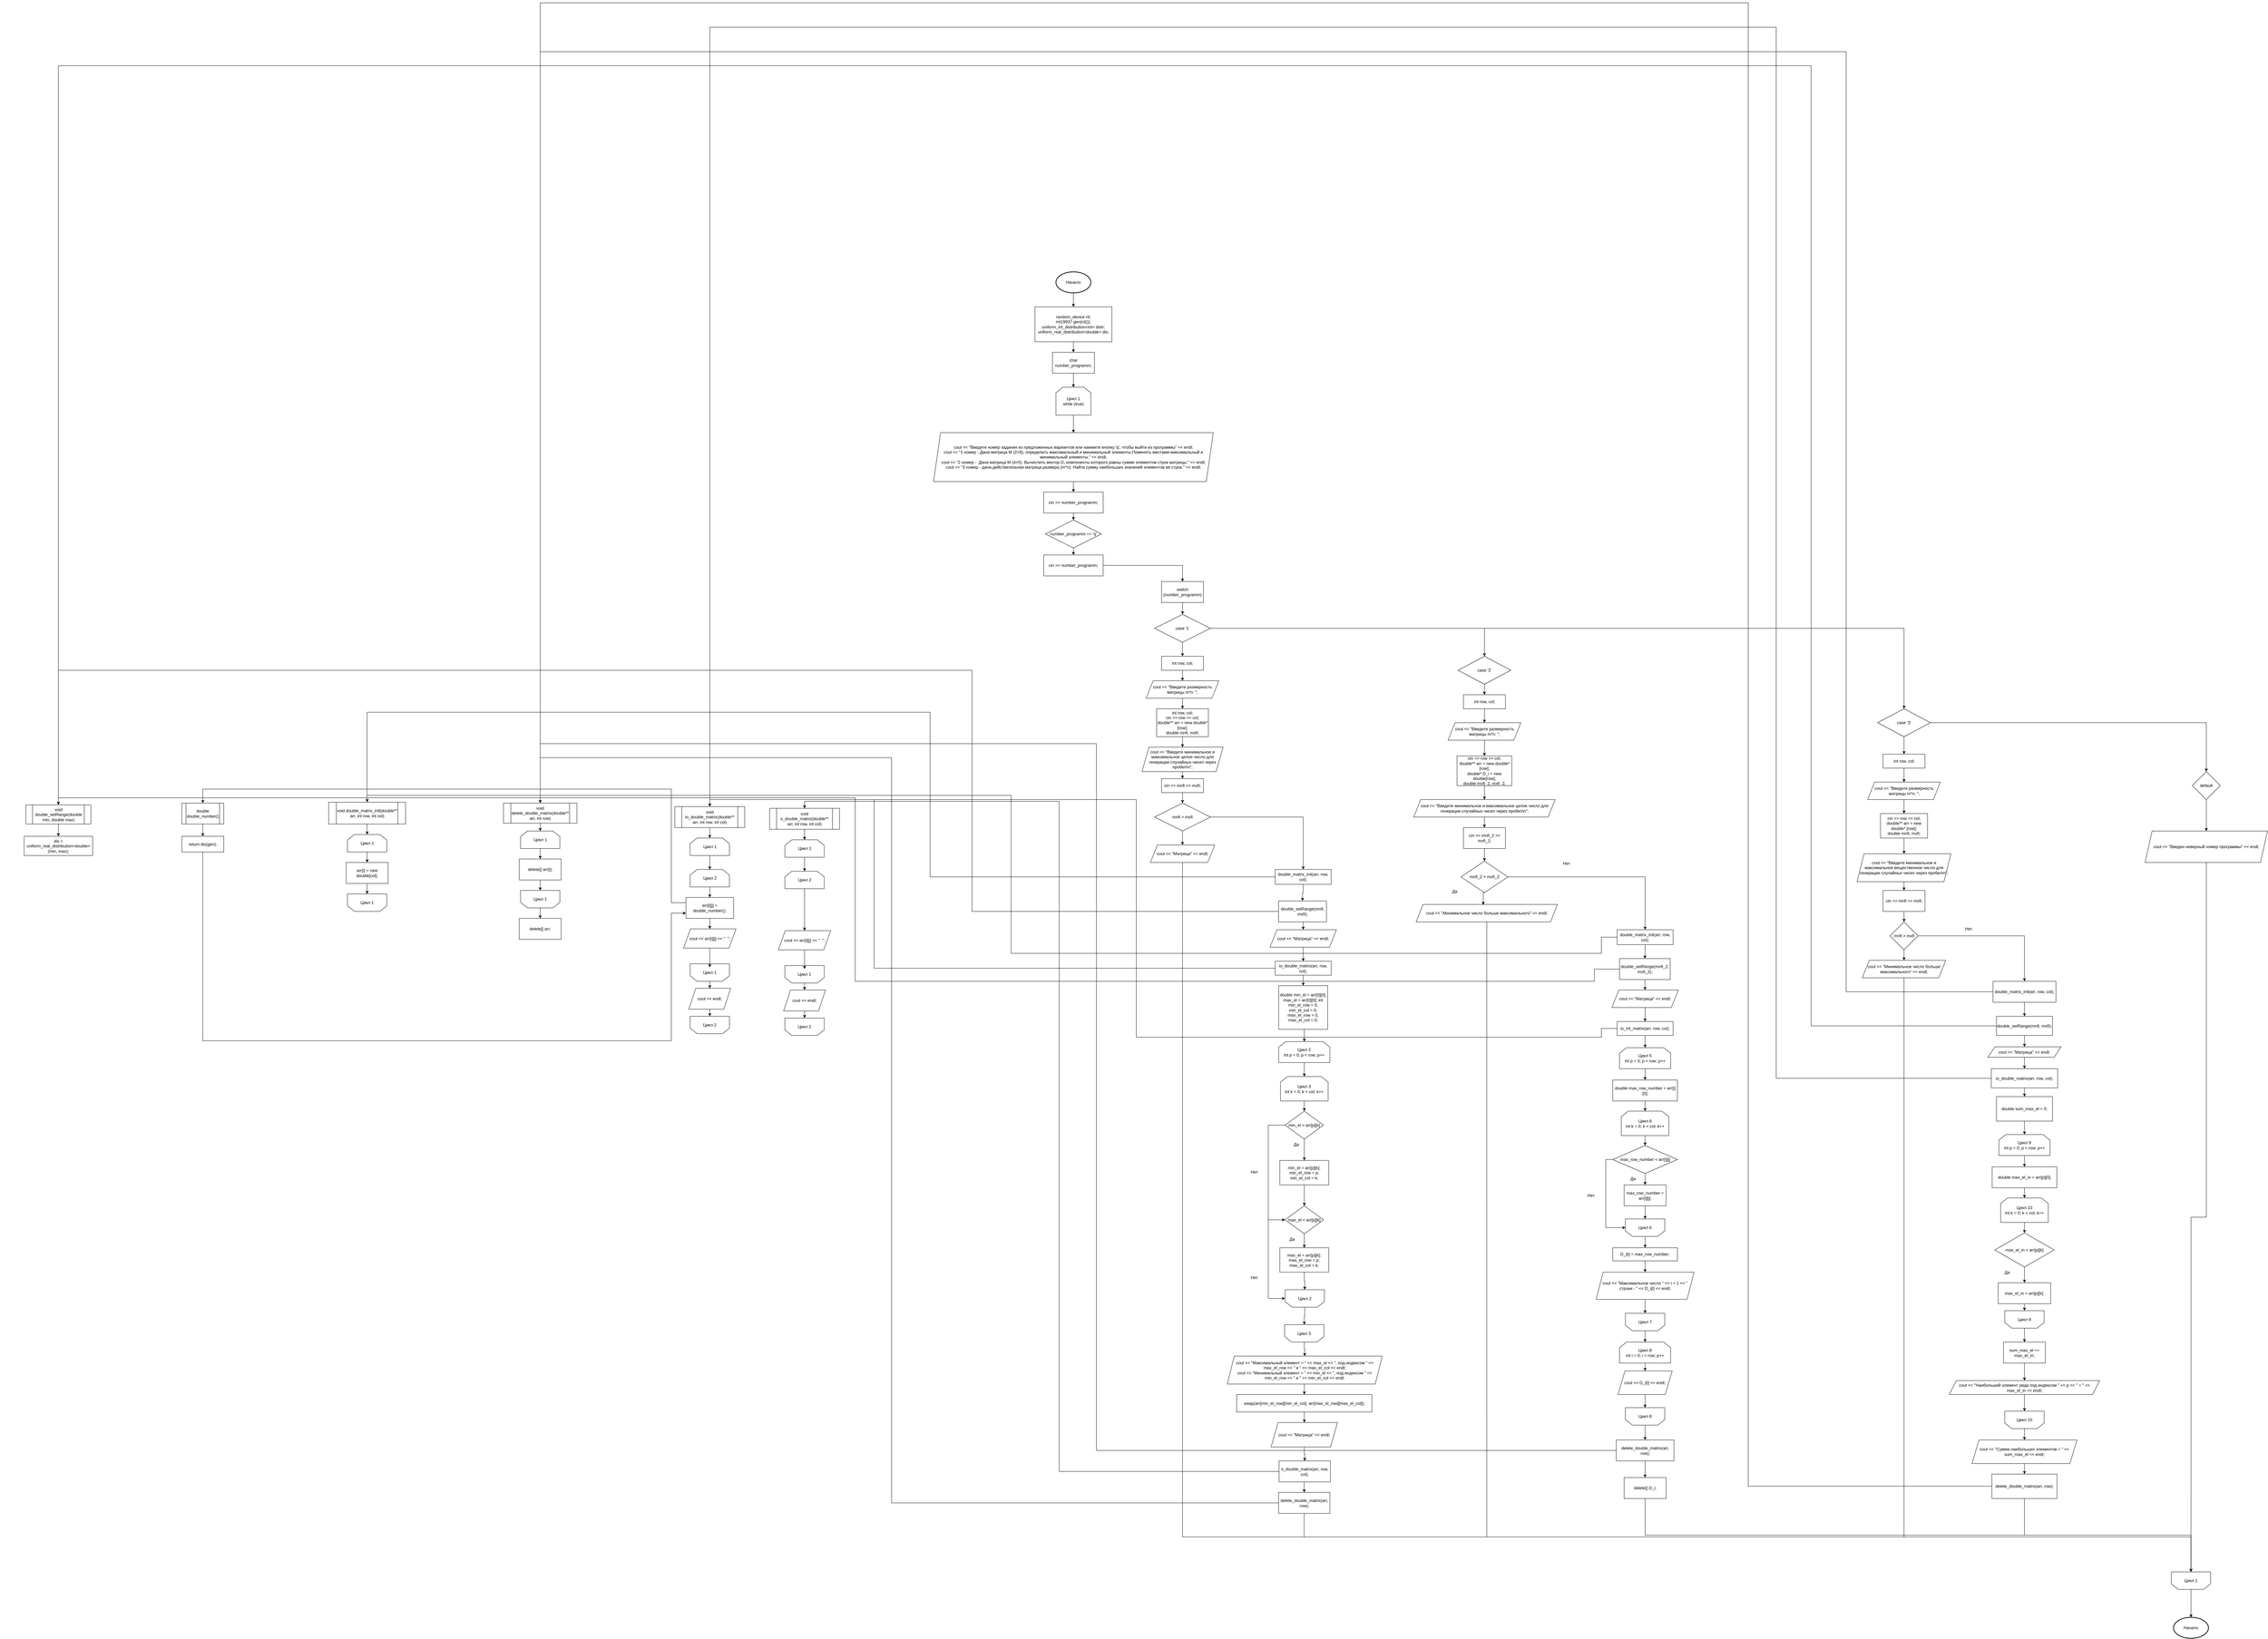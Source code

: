 <mxfile version="25.0.1">
  <diagram name="Страница — 1" id="457yv7lQqZas_1dT4NiV">
    <mxGraphModel dx="2809" dy="3729" grid="1" gridSize="10" guides="1" tooltips="1" connect="1" arrows="1" fold="1" page="1" pageScale="1" pageWidth="827" pageHeight="1169" math="0" shadow="0">
      <root>
        <mxCell id="0" />
        <mxCell id="1" parent="0" />
        <mxCell id="-8x3Pxed6yOZXoyHDveL-1" value="&lt;span id=&quot;boardmix-data-meta&quot;&gt;&lt;/span&gt;&lt;span id=&quot;boardmix-data-buffer&quot;&gt;&lt;/span&gt;" style="text;whiteSpace=wrap;html=1;" parent="1" vertex="1">
          <mxGeometry x="280" y="100" width="30" height="20" as="geometry" />
        </mxCell>
        <mxCell id="-8x3Pxed6yOZXoyHDveL-7" style="edgeStyle=orthogonalEdgeStyle;rounded=0;orthogonalLoop=1;jettySize=auto;html=1;exitX=0.5;exitY=1;exitDx=0;exitDy=0;" parent="1" source="-8x3Pxed6yOZXoyHDveL-5" target="-8x3Pxed6yOZXoyHDveL-6" edge="1">
          <mxGeometry relative="1" as="geometry" />
        </mxCell>
        <mxCell id="-8x3Pxed6yOZXoyHDveL-5" value="void double_setRange(double min, double max)" style="shape=process;whiteSpace=wrap;html=1;backgroundOutline=1;" parent="1" vertex="1">
          <mxGeometry x="354" y="55" width="186" height="55" as="geometry" />
        </mxCell>
        <mxCell id="-8x3Pxed6yOZXoyHDveL-6" value="dis = uniform_real_distribution&amp;lt;double&amp;gt;(min, max);" style="rounded=0;whiteSpace=wrap;html=1;" parent="1" vertex="1">
          <mxGeometry x="349" y="145" width="196" height="55" as="geometry" />
        </mxCell>
        <mxCell id="-8x3Pxed6yOZXoyHDveL-13" style="edgeStyle=orthogonalEdgeStyle;rounded=0;orthogonalLoop=1;jettySize=auto;html=1;exitX=0.5;exitY=1;exitDx=0;exitDy=0;entryX=0.5;entryY=0;entryDx=0;entryDy=0;" parent="1" source="-8x3Pxed6yOZXoyHDveL-11" target="-8x3Pxed6yOZXoyHDveL-12" edge="1">
          <mxGeometry relative="1" as="geometry" />
        </mxCell>
        <mxCell id="-8x3Pxed6yOZXoyHDveL-11" value="double double_number()" style="shape=process;whiteSpace=wrap;html=1;backgroundOutline=1;" parent="1" vertex="1">
          <mxGeometry x="800" y="50" width="120" height="60" as="geometry" />
        </mxCell>
        <mxCell id="-8x3Pxed6yOZXoyHDveL-110" style="edgeStyle=orthogonalEdgeStyle;rounded=0;orthogonalLoop=1;jettySize=auto;html=1;exitX=0.5;exitY=1;exitDx=0;exitDy=0;entryX=0;entryY=0.75;entryDx=0;entryDy=0;" parent="1" source="-8x3Pxed6yOZXoyHDveL-12" target="-8x3Pxed6yOZXoyHDveL-78" edge="1">
          <mxGeometry relative="1" as="geometry">
            <Array as="points">
              <mxPoint x="860" y="730" />
              <mxPoint x="2200" y="730" />
              <mxPoint x="2200" y="365" />
            </Array>
          </mxGeometry>
        </mxCell>
        <mxCell id="-8x3Pxed6yOZXoyHDveL-12" value="return dis(gen);" style="rounded=0;whiteSpace=wrap;html=1;" parent="1" vertex="1">
          <mxGeometry x="800" y="145" width="120" height="45" as="geometry" />
        </mxCell>
        <mxCell id="-8x3Pxed6yOZXoyHDveL-33" style="edgeStyle=orthogonalEdgeStyle;rounded=0;orthogonalLoop=1;jettySize=auto;html=1;exitX=0.5;exitY=1;exitDx=0;exitDy=0;entryX=0.5;entryY=0;entryDx=0;entryDy=0;" parent="1" source="-8x3Pxed6yOZXoyHDveL-25" target="-8x3Pxed6yOZXoyHDveL-30" edge="1">
          <mxGeometry relative="1" as="geometry" />
        </mxCell>
        <mxCell id="-8x3Pxed6yOZXoyHDveL-25" value="void double_matrix_init(double** arr, int row, int col)" style="shape=process;whiteSpace=wrap;html=1;backgroundOutline=1;" parent="1" vertex="1">
          <mxGeometry x="1220" y="47.5" width="220" height="62.5" as="geometry" />
        </mxCell>
        <mxCell id="-8x3Pxed6yOZXoyHDveL-35" style="edgeStyle=orthogonalEdgeStyle;rounded=0;orthogonalLoop=1;jettySize=auto;html=1;exitX=0.5;exitY=1;exitDx=0;exitDy=0;entryX=0.5;entryY=1;entryDx=0;entryDy=0;" parent="1" source="-8x3Pxed6yOZXoyHDveL-29" target="-8x3Pxed6yOZXoyHDveL-31" edge="1">
          <mxGeometry relative="1" as="geometry" />
        </mxCell>
        <mxCell id="-8x3Pxed6yOZXoyHDveL-29" value="arr[i] = new double[col];" style="rounded=0;whiteSpace=wrap;html=1;" parent="1" vertex="1">
          <mxGeometry x="1270" y="220" width="120" height="60" as="geometry" />
        </mxCell>
        <mxCell id="-8x3Pxed6yOZXoyHDveL-34" style="edgeStyle=orthogonalEdgeStyle;rounded=0;orthogonalLoop=1;jettySize=auto;html=1;exitX=0.5;exitY=1;exitDx=0;exitDy=0;entryX=0.5;entryY=0;entryDx=0;entryDy=0;" parent="1" source="-8x3Pxed6yOZXoyHDveL-30" target="-8x3Pxed6yOZXoyHDveL-29" edge="1">
          <mxGeometry relative="1" as="geometry" />
        </mxCell>
        <mxCell id="-8x3Pxed6yOZXoyHDveL-30" value="Цикл 1" style="shape=loopLimit;whiteSpace=wrap;html=1;" parent="1" vertex="1">
          <mxGeometry x="1273.75" y="140" width="112.5" height="50" as="geometry" />
        </mxCell>
        <mxCell id="-8x3Pxed6yOZXoyHDveL-31" value="" style="shape=loopLimit;whiteSpace=wrap;html=1;rotation=-180;" parent="1" vertex="1">
          <mxGeometry x="1273.75" y="310" width="112.5" height="50" as="geometry" />
        </mxCell>
        <mxCell id="-8x3Pxed6yOZXoyHDveL-32" value="Цикл 1" style="text;html=1;align=center;verticalAlign=middle;whiteSpace=wrap;rounded=0;" parent="1" vertex="1">
          <mxGeometry x="1300" y="320" width="60" height="30" as="geometry" />
        </mxCell>
        <mxCell id="-8x3Pxed6yOZXoyHDveL-46" style="edgeStyle=orthogonalEdgeStyle;rounded=0;orthogonalLoop=1;jettySize=auto;html=1;exitX=0.5;exitY=1;exitDx=0;exitDy=0;entryX=0.5;entryY=0;entryDx=0;entryDy=0;" parent="1" source="-8x3Pxed6yOZXoyHDveL-47" target="-8x3Pxed6yOZXoyHDveL-51" edge="1">
          <mxGeometry relative="1" as="geometry" />
        </mxCell>
        <mxCell id="-8x3Pxed6yOZXoyHDveL-47" value="void delete_double_matrix(double** arr, int row)" style="shape=process;whiteSpace=wrap;html=1;backgroundOutline=1;" parent="1" vertex="1">
          <mxGeometry x="1720" y="50" width="210" height="57.5" as="geometry" />
        </mxCell>
        <mxCell id="-8x3Pxed6yOZXoyHDveL-48" style="edgeStyle=orthogonalEdgeStyle;rounded=0;orthogonalLoop=1;jettySize=auto;html=1;exitX=0.5;exitY=1;exitDx=0;exitDy=0;entryX=0.5;entryY=1;entryDx=0;entryDy=0;" parent="1" source="-8x3Pxed6yOZXoyHDveL-49" target="-8x3Pxed6yOZXoyHDveL-53" edge="1">
          <mxGeometry relative="1" as="geometry" />
        </mxCell>
        <mxCell id="-8x3Pxed6yOZXoyHDveL-49" value="delete[] arr[i];" style="rounded=0;whiteSpace=wrap;html=1;" parent="1" vertex="1">
          <mxGeometry x="1765" y="210" width="120" height="60" as="geometry" />
        </mxCell>
        <mxCell id="-8x3Pxed6yOZXoyHDveL-50" style="edgeStyle=orthogonalEdgeStyle;rounded=0;orthogonalLoop=1;jettySize=auto;html=1;exitX=0.5;exitY=1;exitDx=0;exitDy=0;entryX=0.5;entryY=0;entryDx=0;entryDy=0;" parent="1" source="-8x3Pxed6yOZXoyHDveL-51" target="-8x3Pxed6yOZXoyHDveL-49" edge="1">
          <mxGeometry relative="1" as="geometry" />
        </mxCell>
        <mxCell id="-8x3Pxed6yOZXoyHDveL-51" value="Цикл 1" style="shape=loopLimit;whiteSpace=wrap;html=1;" parent="1" vertex="1">
          <mxGeometry x="1768.75" y="130" width="112.5" height="50" as="geometry" />
        </mxCell>
        <mxCell id="-8x3Pxed6yOZXoyHDveL-52" style="edgeStyle=orthogonalEdgeStyle;rounded=0;orthogonalLoop=1;jettySize=auto;html=1;exitX=0.5;exitY=0;exitDx=0;exitDy=0;" parent="1" source="-8x3Pxed6yOZXoyHDveL-53" target="-8x3Pxed6yOZXoyHDveL-55" edge="1">
          <mxGeometry relative="1" as="geometry" />
        </mxCell>
        <mxCell id="-8x3Pxed6yOZXoyHDveL-53" value="" style="shape=loopLimit;whiteSpace=wrap;html=1;rotation=-180;" parent="1" vertex="1">
          <mxGeometry x="1768.75" y="300" width="112.5" height="50" as="geometry" />
        </mxCell>
        <mxCell id="-8x3Pxed6yOZXoyHDveL-54" value="Цикл 1" style="text;html=1;align=center;verticalAlign=middle;whiteSpace=wrap;rounded=0;" parent="1" vertex="1">
          <mxGeometry x="1795" y="310" width="60" height="30" as="geometry" />
        </mxCell>
        <mxCell id="-8x3Pxed6yOZXoyHDveL-55" value="delete[] arr;" style="rounded=0;whiteSpace=wrap;html=1;" parent="1" vertex="1">
          <mxGeometry x="1765" y="380" width="120" height="60" as="geometry" />
        </mxCell>
        <mxCell id="-8x3Pxed6yOZXoyHDveL-71" style="edgeStyle=orthogonalEdgeStyle;rounded=0;orthogonalLoop=1;jettySize=auto;html=1;exitX=0.5;exitY=1;exitDx=0;exitDy=0;entryX=0.5;entryY=0;entryDx=0;entryDy=0;" parent="1" source="-8x3Pxed6yOZXoyHDveL-72" target="-8x3Pxed6yOZXoyHDveL-74" edge="1">
          <mxGeometry relative="1" as="geometry" />
        </mxCell>
        <mxCell id="-8x3Pxed6yOZXoyHDveL-72" value="void io_double_matrix(double** arr, int row, int col)" style="shape=process;whiteSpace=wrap;html=1;backgroundOutline=1;" parent="1" vertex="1">
          <mxGeometry x="2210" y="60" width="200" height="60" as="geometry" />
        </mxCell>
        <mxCell id="-8x3Pxed6yOZXoyHDveL-73" style="edgeStyle=orthogonalEdgeStyle;rounded=0;orthogonalLoop=1;jettySize=auto;html=1;exitX=0.5;exitY=1;exitDx=0;exitDy=0;entryX=0.5;entryY=0;entryDx=0;entryDy=0;" parent="1" source="-8x3Pxed6yOZXoyHDveL-74" target="-8x3Pxed6yOZXoyHDveL-76" edge="1">
          <mxGeometry relative="1" as="geometry" />
        </mxCell>
        <mxCell id="-8x3Pxed6yOZXoyHDveL-74" value="Цикл 1" style="shape=loopLimit;whiteSpace=wrap;html=1;" parent="1" vertex="1">
          <mxGeometry x="2253.75" y="150" width="112.5" height="50" as="geometry" />
        </mxCell>
        <mxCell id="-8x3Pxed6yOZXoyHDveL-75" style="edgeStyle=orthogonalEdgeStyle;rounded=0;orthogonalLoop=1;jettySize=auto;html=1;exitX=0.5;exitY=1;exitDx=0;exitDy=0;entryX=0.5;entryY=0;entryDx=0;entryDy=0;" parent="1" source="-8x3Pxed6yOZXoyHDveL-76" target="-8x3Pxed6yOZXoyHDveL-78" edge="1">
          <mxGeometry relative="1" as="geometry" />
        </mxCell>
        <mxCell id="-8x3Pxed6yOZXoyHDveL-76" value="Цикл 2" style="shape=loopLimit;whiteSpace=wrap;html=1;" parent="1" vertex="1">
          <mxGeometry x="2253.75" y="240" width="112.5" height="50" as="geometry" />
        </mxCell>
        <mxCell id="-8x3Pxed6yOZXoyHDveL-85" style="edgeStyle=orthogonalEdgeStyle;rounded=0;orthogonalLoop=1;jettySize=auto;html=1;exitX=0.5;exitY=1;exitDx=0;exitDy=0;entryX=0.5;entryY=0;entryDx=0;entryDy=0;" parent="1" source="-8x3Pxed6yOZXoyHDveL-78" target="-8x3Pxed6yOZXoyHDveL-84" edge="1">
          <mxGeometry relative="1" as="geometry" />
        </mxCell>
        <mxCell id="-8x3Pxed6yOZXoyHDveL-109" style="edgeStyle=orthogonalEdgeStyle;rounded=0;orthogonalLoop=1;jettySize=auto;html=1;exitX=0;exitY=0.25;exitDx=0;exitDy=0;entryX=0.5;entryY=0;entryDx=0;entryDy=0;" parent="1" source="-8x3Pxed6yOZXoyHDveL-78" target="-8x3Pxed6yOZXoyHDveL-11" edge="1">
          <mxGeometry relative="1" as="geometry">
            <Array as="points">
              <mxPoint x="2200" y="335" />
              <mxPoint x="2200" y="10" />
              <mxPoint x="860" y="10" />
            </Array>
          </mxGeometry>
        </mxCell>
        <mxCell id="-8x3Pxed6yOZXoyHDveL-78" value="arr[i][j] = double_number();" style="rounded=0;whiteSpace=wrap;html=1;" parent="1" vertex="1">
          <mxGeometry x="2241.88" y="320" width="136.25" height="60" as="geometry" />
        </mxCell>
        <mxCell id="-8x3Pxed6yOZXoyHDveL-88" style="edgeStyle=orthogonalEdgeStyle;rounded=0;orthogonalLoop=1;jettySize=auto;html=1;exitX=0.5;exitY=0;exitDx=0;exitDy=0;entryX=0.5;entryY=0;entryDx=0;entryDy=0;" parent="1" source="-8x3Pxed6yOZXoyHDveL-80" target="-8x3Pxed6yOZXoyHDveL-87" edge="1">
          <mxGeometry relative="1" as="geometry" />
        </mxCell>
        <mxCell id="-8x3Pxed6yOZXoyHDveL-80" value="" style="shape=loopLimit;whiteSpace=wrap;html=1;rotation=-180;" parent="1" vertex="1">
          <mxGeometry x="2253.75" y="510" width="112.5" height="50" as="geometry" />
        </mxCell>
        <mxCell id="-8x3Pxed6yOZXoyHDveL-81" value="Цикл 1" style="text;html=1;align=center;verticalAlign=middle;whiteSpace=wrap;rounded=0;" parent="1" vertex="1">
          <mxGeometry x="2280" y="520" width="59.99" height="30" as="geometry" />
        </mxCell>
        <mxCell id="-8x3Pxed6yOZXoyHDveL-82" value="" style="shape=loopLimit;whiteSpace=wrap;html=1;rotation=-180;" parent="1" vertex="1">
          <mxGeometry x="2253.75" y="660" width="112.5" height="50" as="geometry" />
        </mxCell>
        <mxCell id="-8x3Pxed6yOZXoyHDveL-83" value="Цикл 2" style="text;html=1;align=center;verticalAlign=middle;whiteSpace=wrap;rounded=0;" parent="1" vertex="1">
          <mxGeometry x="2280" y="670" width="60" height="30" as="geometry" />
        </mxCell>
        <mxCell id="-8x3Pxed6yOZXoyHDveL-86" style="edgeStyle=orthogonalEdgeStyle;rounded=0;orthogonalLoop=1;jettySize=auto;html=1;exitX=0.5;exitY=1;exitDx=0;exitDy=0;entryX=0.5;entryY=0;entryDx=0;entryDy=0;" parent="1" source="-8x3Pxed6yOZXoyHDveL-84" target="-8x3Pxed6yOZXoyHDveL-81" edge="1">
          <mxGeometry relative="1" as="geometry" />
        </mxCell>
        <mxCell id="-8x3Pxed6yOZXoyHDveL-84" value="cout &amp;lt;&amp;lt; arr[i][j] &amp;lt;&amp;lt; &quot;&amp;nbsp; &quot;;" style="shape=parallelogram;perimeter=parallelogramPerimeter;whiteSpace=wrap;html=1;fixedSize=1;" parent="1" vertex="1">
          <mxGeometry x="2235" y="410" width="150" height="55" as="geometry" />
        </mxCell>
        <mxCell id="-8x3Pxed6yOZXoyHDveL-89" style="edgeStyle=orthogonalEdgeStyle;rounded=0;orthogonalLoop=1;jettySize=auto;html=1;exitX=0.5;exitY=1;exitDx=0;exitDy=0;" parent="1" source="-8x3Pxed6yOZXoyHDveL-87" edge="1">
          <mxGeometry relative="1" as="geometry">
            <mxPoint x="2310" y="660" as="targetPoint" />
          </mxGeometry>
        </mxCell>
        <mxCell id="-8x3Pxed6yOZXoyHDveL-87" value="cout &amp;lt;&amp;lt; endl;" style="shape=parallelogram;perimeter=parallelogramPerimeter;whiteSpace=wrap;html=1;fixedSize=1;" parent="1" vertex="1">
          <mxGeometry x="2250" y="580" width="120" height="60" as="geometry" />
        </mxCell>
        <mxCell id="-8x3Pxed6yOZXoyHDveL-133" style="edgeStyle=orthogonalEdgeStyle;rounded=0;orthogonalLoop=1;jettySize=auto;html=1;exitX=0.5;exitY=1;exitDx=0;exitDy=0;exitPerimeter=0;entryX=0.5;entryY=0;entryDx=0;entryDy=0;" parent="1" source="-8x3Pxed6yOZXoyHDveL-131" target="-8x3Pxed6yOZXoyHDveL-132" edge="1">
          <mxGeometry relative="1" as="geometry" />
        </mxCell>
        <mxCell id="-8x3Pxed6yOZXoyHDveL-131" value="Начало" style="strokeWidth=2;html=1;shape=mxgraph.flowchart.start_1;whiteSpace=wrap;" parent="1" vertex="1">
          <mxGeometry x="3300" y="-1470" width="100" height="60" as="geometry" />
        </mxCell>
        <mxCell id="-8x3Pxed6yOZXoyHDveL-135" style="edgeStyle=orthogonalEdgeStyle;rounded=0;orthogonalLoop=1;jettySize=auto;html=1;exitX=0.5;exitY=1;exitDx=0;exitDy=0;entryX=0.5;entryY=0;entryDx=0;entryDy=0;" parent="1" source="-8x3Pxed6yOZXoyHDveL-132" target="-8x3Pxed6yOZXoyHDveL-134" edge="1">
          <mxGeometry relative="1" as="geometry" />
        </mxCell>
        <mxCell id="-8x3Pxed6yOZXoyHDveL-132" value="&lt;div&gt;random_device rd;&lt;/div&gt;&lt;div&gt;mt19937 gen(rd());&lt;/div&gt;&lt;div&gt;uniform_int_distribution&amp;lt;int&amp;gt; distr;&lt;/div&gt;&lt;div&gt;uniform_real_distribution&amp;lt;double&amp;gt; dis;&lt;/div&gt;" style="rounded=0;whiteSpace=wrap;html=1;" parent="1" vertex="1">
          <mxGeometry x="3240" y="-1370" width="220" height="100" as="geometry" />
        </mxCell>
        <mxCell id="-8x3Pxed6yOZXoyHDveL-137" style="edgeStyle=orthogonalEdgeStyle;rounded=0;orthogonalLoop=1;jettySize=auto;html=1;exitX=0.5;exitY=1;exitDx=0;exitDy=0;entryX=0.5;entryY=0;entryDx=0;entryDy=0;" parent="1" source="-8x3Pxed6yOZXoyHDveL-134" target="-8x3Pxed6yOZXoyHDveL-136" edge="1">
          <mxGeometry relative="1" as="geometry" />
        </mxCell>
        <mxCell id="-8x3Pxed6yOZXoyHDveL-134" value="char number_programm;" style="rounded=0;whiteSpace=wrap;html=1;" parent="1" vertex="1">
          <mxGeometry x="3290" y="-1240" width="120" height="60" as="geometry" />
        </mxCell>
        <mxCell id="-8x3Pxed6yOZXoyHDveL-139" style="edgeStyle=orthogonalEdgeStyle;rounded=0;orthogonalLoop=1;jettySize=auto;html=1;exitX=0.5;exitY=1;exitDx=0;exitDy=0;entryX=0.5;entryY=0;entryDx=0;entryDy=0;" parent="1" source="-8x3Pxed6yOZXoyHDveL-136" target="-8x3Pxed6yOZXoyHDveL-138" edge="1">
          <mxGeometry relative="1" as="geometry" />
        </mxCell>
        <mxCell id="-8x3Pxed6yOZXoyHDveL-136" value="Цикл 1&lt;br&gt;while (true)" style="shape=loopLimit;whiteSpace=wrap;html=1;" parent="1" vertex="1">
          <mxGeometry x="3300" y="-1140" width="100" height="80" as="geometry" />
        </mxCell>
        <mxCell id="-8x3Pxed6yOZXoyHDveL-141" style="edgeStyle=orthogonalEdgeStyle;rounded=0;orthogonalLoop=1;jettySize=auto;html=1;exitX=0.5;exitY=1;exitDx=0;exitDy=0;entryX=0.5;entryY=0;entryDx=0;entryDy=0;" parent="1" source="-8x3Pxed6yOZXoyHDveL-138" target="-8x3Pxed6yOZXoyHDveL-140" edge="1">
          <mxGeometry relative="1" as="geometry" />
        </mxCell>
        <mxCell id="-8x3Pxed6yOZXoyHDveL-138" value="&lt;div&gt;cout &amp;lt;&amp;lt; &quot;Введите номер задания из предложенных вариантов или нажмите кнопку &#39;q&#39;, чтобы выйти из программы&quot; &amp;lt;&amp;lt; endl;&lt;/div&gt;&lt;div&gt;cout &amp;lt;&amp;lt; &quot;1 номер - Дана матрица М (2×5), определить максимальный и минимальный элементы.Поменять местами максимальный и минимальный элементы.&quot; &amp;lt;&amp;lt; endl;&lt;/div&gt;&lt;div&gt;cout &amp;lt;&amp;lt; &quot;2 номер -&amp;nbsp; Дана матрица М (4×5). Вычислить вектор D, компоненты которого равны сумме элементов строк матрицы.&quot; &amp;lt;&amp;lt; endl;&lt;/div&gt;&lt;div&gt;cout &amp;lt;&amp;lt; &quot;3 номер - дана действительная матрица размера (m*n). Найти сумму наибольших значений элементов ее строк.&quot; &amp;lt;&amp;lt; endl;&lt;/div&gt;" style="shape=parallelogram;perimeter=parallelogramPerimeter;whiteSpace=wrap;html=1;fixedSize=1;" parent="1" vertex="1">
          <mxGeometry x="2950" y="-1010" width="800" height="140" as="geometry" />
        </mxCell>
        <mxCell id="-8x3Pxed6yOZXoyHDveL-143" style="edgeStyle=orthogonalEdgeStyle;rounded=0;orthogonalLoop=1;jettySize=auto;html=1;exitX=0.5;exitY=1;exitDx=0;exitDy=0;entryX=0.5;entryY=0;entryDx=0;entryDy=0;" parent="1" source="-8x3Pxed6yOZXoyHDveL-140" target="-8x3Pxed6yOZXoyHDveL-142" edge="1">
          <mxGeometry relative="1" as="geometry" />
        </mxCell>
        <mxCell id="-8x3Pxed6yOZXoyHDveL-140" value="cin &amp;gt;&amp;gt; number_programm;" style="rounded=0;whiteSpace=wrap;html=1;" parent="1" vertex="1">
          <mxGeometry x="3265" y="-840" width="170" height="60" as="geometry" />
        </mxCell>
        <mxCell id="-8x3Pxed6yOZXoyHDveL-145" style="edgeStyle=orthogonalEdgeStyle;rounded=0;orthogonalLoop=1;jettySize=auto;html=1;exitX=0.5;exitY=1;exitDx=0;exitDy=0;entryX=0.5;entryY=0;entryDx=0;entryDy=0;" parent="1" source="-8x3Pxed6yOZXoyHDveL-142" target="-8x3Pxed6yOZXoyHDveL-144" edge="1">
          <mxGeometry relative="1" as="geometry" />
        </mxCell>
        <mxCell id="-8x3Pxed6yOZXoyHDveL-142" value="number_programm == &#39;q&#39;" style="rhombus;whiteSpace=wrap;html=1;" parent="1" vertex="1">
          <mxGeometry x="3270" y="-760" width="160" height="80" as="geometry" />
        </mxCell>
        <mxCell id="-8x3Pxed6yOZXoyHDveL-147" style="edgeStyle=orthogonalEdgeStyle;rounded=0;orthogonalLoop=1;jettySize=auto;html=1;exitX=1;exitY=0.5;exitDx=0;exitDy=0;entryX=0.5;entryY=0;entryDx=0;entryDy=0;" parent="1" source="-8x3Pxed6yOZXoyHDveL-144" target="-8x3Pxed6yOZXoyHDveL-146" edge="1">
          <mxGeometry relative="1" as="geometry" />
        </mxCell>
        <mxCell id="-8x3Pxed6yOZXoyHDveL-144" value="cin &amp;gt;&amp;gt; number_programm;" style="rounded=0;whiteSpace=wrap;html=1;" parent="1" vertex="1">
          <mxGeometry x="3265" y="-660" width="170" height="60" as="geometry" />
        </mxCell>
        <mxCell id="-8x3Pxed6yOZXoyHDveL-149" style="edgeStyle=orthogonalEdgeStyle;rounded=0;orthogonalLoop=1;jettySize=auto;html=1;exitX=0.5;exitY=1;exitDx=0;exitDy=0;entryX=0.5;entryY=0;entryDx=0;entryDy=0;" parent="1" source="-8x3Pxed6yOZXoyHDveL-146" target="-8x3Pxed6yOZXoyHDveL-148" edge="1">
          <mxGeometry relative="1" as="geometry" />
        </mxCell>
        <mxCell id="-8x3Pxed6yOZXoyHDveL-146" value="switch (number_programm)" style="rounded=0;whiteSpace=wrap;html=1;" parent="1" vertex="1">
          <mxGeometry x="3602" y="-584" width="120" height="60" as="geometry" />
        </mxCell>
        <mxCell id="-8x3Pxed6yOZXoyHDveL-151" style="edgeStyle=orthogonalEdgeStyle;rounded=0;orthogonalLoop=1;jettySize=auto;html=1;exitX=0.5;exitY=1;exitDx=0;exitDy=0;entryX=0.5;entryY=0;entryDx=0;entryDy=0;" parent="1" source="-8x3Pxed6yOZXoyHDveL-148" target="-8x3Pxed6yOZXoyHDveL-150" edge="1">
          <mxGeometry relative="1" as="geometry" />
        </mxCell>
        <mxCell id="-8x3Pxed6yOZXoyHDveL-225" style="edgeStyle=orthogonalEdgeStyle;rounded=0;orthogonalLoop=1;jettySize=auto;html=1;exitX=1;exitY=0.5;exitDx=0;exitDy=0;entryX=0.5;entryY=0;entryDx=0;entryDy=0;" parent="1" source="-8x3Pxed6yOZXoyHDveL-148" target="-8x3Pxed6yOZXoyHDveL-224" edge="1">
          <mxGeometry relative="1" as="geometry" />
        </mxCell>
        <mxCell id="-8x3Pxed6yOZXoyHDveL-289" style="edgeStyle=orthogonalEdgeStyle;rounded=0;orthogonalLoop=1;jettySize=auto;html=1;exitX=1;exitY=0.5;exitDx=0;exitDy=0;entryX=0.5;entryY=0;entryDx=0;entryDy=0;" parent="1" source="-8x3Pxed6yOZXoyHDveL-148" target="-8x3Pxed6yOZXoyHDveL-288" edge="1">
          <mxGeometry relative="1" as="geometry" />
        </mxCell>
        <mxCell id="-8x3Pxed6yOZXoyHDveL-148" value="case &#39;1&#39;" style="rhombus;whiteSpace=wrap;html=1;" parent="1" vertex="1">
          <mxGeometry x="3582" y="-490" width="160" height="80" as="geometry" />
        </mxCell>
        <mxCell id="-8x3Pxed6yOZXoyHDveL-153" style="edgeStyle=orthogonalEdgeStyle;rounded=0;orthogonalLoop=1;jettySize=auto;html=1;exitX=0.5;exitY=1;exitDx=0;exitDy=0;entryX=0.5;entryY=0;entryDx=0;entryDy=0;" parent="1" source="-8x3Pxed6yOZXoyHDveL-150" target="-8x3Pxed6yOZXoyHDveL-152" edge="1">
          <mxGeometry relative="1" as="geometry" />
        </mxCell>
        <mxCell id="-8x3Pxed6yOZXoyHDveL-150" value="int row, col;" style="rounded=0;whiteSpace=wrap;html=1;" parent="1" vertex="1">
          <mxGeometry x="3602" y="-370" width="120" height="40" as="geometry" />
        </mxCell>
        <mxCell id="-8x3Pxed6yOZXoyHDveL-155" style="edgeStyle=orthogonalEdgeStyle;rounded=0;orthogonalLoop=1;jettySize=auto;html=1;exitX=0.5;exitY=1;exitDx=0;exitDy=0;" parent="1" source="-8x3Pxed6yOZXoyHDveL-152" target="-8x3Pxed6yOZXoyHDveL-154" edge="1">
          <mxGeometry relative="1" as="geometry" />
        </mxCell>
        <mxCell id="-8x3Pxed6yOZXoyHDveL-152" value="&lt;div style=&quot;&quot;&gt;&lt;span style=&quot;background-color: initial;&quot;&gt;cout &amp;lt;&amp;lt; &quot;Введите размерность матрицы m*n: &quot;;&lt;/span&gt;&lt;/div&gt;" style="shape=parallelogram;perimeter=parallelogramPerimeter;whiteSpace=wrap;html=1;fixedSize=1;align=center;" parent="1" vertex="1">
          <mxGeometry x="3558" y="-300" width="208" height="50" as="geometry" />
        </mxCell>
        <mxCell id="-8x3Pxed6yOZXoyHDveL-157" style="edgeStyle=orthogonalEdgeStyle;rounded=0;orthogonalLoop=1;jettySize=auto;html=1;exitX=0.5;exitY=1;exitDx=0;exitDy=0;entryX=0.5;entryY=0;entryDx=0;entryDy=0;" parent="1" source="-8x3Pxed6yOZXoyHDveL-154" target="-8x3Pxed6yOZXoyHDveL-156" edge="1">
          <mxGeometry relative="1" as="geometry" />
        </mxCell>
        <mxCell id="-8x3Pxed6yOZXoyHDveL-154" value="&lt;div&gt;int row, col;&lt;/div&gt;&lt;div&gt;cin &amp;gt;&amp;gt; row &amp;gt;&amp;gt; col;&lt;/div&gt;&lt;div&gt;double** arr = new double* [row];&lt;/div&gt;&lt;div&gt;double mnfi, mxfi;&lt;/div&gt;" style="rounded=0;whiteSpace=wrap;html=1;" parent="1" vertex="1">
          <mxGeometry x="3588" y="-220" width="148" height="80" as="geometry" />
        </mxCell>
        <mxCell id="-8x3Pxed6yOZXoyHDveL-159" style="edgeStyle=orthogonalEdgeStyle;rounded=0;orthogonalLoop=1;jettySize=auto;html=1;exitX=0.5;exitY=1;exitDx=0;exitDy=0;entryX=0.5;entryY=0;entryDx=0;entryDy=0;" parent="1" source="-8x3Pxed6yOZXoyHDveL-156" target="-8x3Pxed6yOZXoyHDveL-158" edge="1">
          <mxGeometry relative="1" as="geometry" />
        </mxCell>
        <mxCell id="-8x3Pxed6yOZXoyHDveL-156" value="&lt;div style=&quot;&quot;&gt;cout &amp;lt;&amp;lt; &quot;Введите минимальное и максимальное целое число для генерации случайных чисел через пробел\n&quot;;&lt;/div&gt;" style="shape=parallelogram;perimeter=parallelogramPerimeter;whiteSpace=wrap;html=1;fixedSize=1;align=center;" parent="1" vertex="1">
          <mxGeometry x="3546" y="-110" width="232" height="70" as="geometry" />
        </mxCell>
        <mxCell id="-8x3Pxed6yOZXoyHDveL-161" style="edgeStyle=orthogonalEdgeStyle;rounded=0;orthogonalLoop=1;jettySize=auto;html=1;exitX=0.5;exitY=1;exitDx=0;exitDy=0;entryX=0.5;entryY=0;entryDx=0;entryDy=0;" parent="1" source="-8x3Pxed6yOZXoyHDveL-158" target="-8x3Pxed6yOZXoyHDveL-160" edge="1">
          <mxGeometry relative="1" as="geometry" />
        </mxCell>
        <mxCell id="-8x3Pxed6yOZXoyHDveL-158" value="cin &amp;gt;&amp;gt; mnfi &amp;gt;&amp;gt; mxfi;" style="rounded=0;whiteSpace=wrap;html=1;" parent="1" vertex="1">
          <mxGeometry x="3602" y="-20" width="120" height="40" as="geometry" />
        </mxCell>
        <mxCell id="-8x3Pxed6yOZXoyHDveL-163" style="edgeStyle=orthogonalEdgeStyle;rounded=0;orthogonalLoop=1;jettySize=auto;html=1;exitX=1;exitY=0.5;exitDx=0;exitDy=0;entryX=0.5;entryY=0;entryDx=0;entryDy=0;" parent="1" source="-8x3Pxed6yOZXoyHDveL-160" target="-8x3Pxed6yOZXoyHDveL-162" edge="1">
          <mxGeometry relative="1" as="geometry" />
        </mxCell>
        <mxCell id="-8x3Pxed6yOZXoyHDveL-165" style="edgeStyle=orthogonalEdgeStyle;rounded=0;orthogonalLoop=1;jettySize=auto;html=1;exitX=0.5;exitY=1;exitDx=0;exitDy=0;entryX=0.5;entryY=0;entryDx=0;entryDy=0;" parent="1" source="-8x3Pxed6yOZXoyHDveL-160" target="-8x3Pxed6yOZXoyHDveL-164" edge="1">
          <mxGeometry relative="1" as="geometry" />
        </mxCell>
        <mxCell id="-8x3Pxed6yOZXoyHDveL-160" value="mnfi &amp;gt; mxfi" style="rhombus;whiteSpace=wrap;html=1;" parent="1" vertex="1">
          <mxGeometry x="3582" y="50" width="160" height="80" as="geometry" />
        </mxCell>
        <mxCell id="-8x3Pxed6yOZXoyHDveL-168" style="edgeStyle=orthogonalEdgeStyle;rounded=0;orthogonalLoop=1;jettySize=auto;html=1;exitX=0.5;exitY=1;exitDx=0;exitDy=0;" parent="1" source="-8x3Pxed6yOZXoyHDveL-162" target="-8x3Pxed6yOZXoyHDveL-167" edge="1">
          <mxGeometry relative="1" as="geometry" />
        </mxCell>
        <mxCell id="3ScsHd5Qisc_oB66UDa0-1" style="edgeStyle=orthogonalEdgeStyle;rounded=0;orthogonalLoop=1;jettySize=auto;html=1;exitX=0;exitY=0.5;exitDx=0;exitDy=0;entryX=0.5;entryY=0;entryDx=0;entryDy=0;" edge="1" parent="1" source="-8x3Pxed6yOZXoyHDveL-162" target="-8x3Pxed6yOZXoyHDveL-25">
          <mxGeometry relative="1" as="geometry">
            <Array as="points">
              <mxPoint x="2940" y="261" />
              <mxPoint x="2940" y="-210" />
              <mxPoint x="1330" y="-210" />
            </Array>
          </mxGeometry>
        </mxCell>
        <mxCell id="-8x3Pxed6yOZXoyHDveL-162" value="double_matrix_init(arr, row, col);" style="rounded=0;whiteSpace=wrap;html=1;" parent="1" vertex="1">
          <mxGeometry x="3927.19" y="240" width="160" height="42.5" as="geometry" />
        </mxCell>
        <mxCell id="-8x3Pxed6yOZXoyHDveL-363" style="edgeStyle=orthogonalEdgeStyle;rounded=0;orthogonalLoop=1;jettySize=auto;html=1;exitX=0.5;exitY=1;exitDx=0;exitDy=0;entryX=0.5;entryY=0;entryDx=0;entryDy=0;" parent="1" source="-8x3Pxed6yOZXoyHDveL-164" target="-8x3Pxed6yOZXoyHDveL-356" edge="1">
          <mxGeometry relative="1" as="geometry">
            <Array as="points">
              <mxPoint x="3662" y="2150" />
              <mxPoint x="6547" y="2150" />
            </Array>
          </mxGeometry>
        </mxCell>
        <mxCell id="-8x3Pxed6yOZXoyHDveL-164" value="&lt;div style=&quot;&quot;&gt;cout &amp;lt;&amp;lt; &quot;Матрица&quot; &amp;lt;&amp;lt; endl;&lt;/div&gt;" style="shape=parallelogram;perimeter=parallelogramPerimeter;whiteSpace=wrap;html=1;fixedSize=1;align=center;" parent="1" vertex="1">
          <mxGeometry x="3570" y="170" width="184" height="50" as="geometry" />
        </mxCell>
        <mxCell id="-8x3Pxed6yOZXoyHDveL-175" style="edgeStyle=orthogonalEdgeStyle;rounded=0;orthogonalLoop=1;jettySize=auto;html=1;exitX=0.5;exitY=1;exitDx=0;exitDy=0;entryX=0.5;entryY=0;entryDx=0;entryDy=0;" parent="1" source="-8x3Pxed6yOZXoyHDveL-167" target="-8x3Pxed6yOZXoyHDveL-173" edge="1">
          <mxGeometry relative="1" as="geometry" />
        </mxCell>
        <mxCell id="3ScsHd5Qisc_oB66UDa0-2" style="edgeStyle=orthogonalEdgeStyle;rounded=0;orthogonalLoop=1;jettySize=auto;html=1;exitX=0;exitY=0.5;exitDx=0;exitDy=0;entryX=0.5;entryY=0;entryDx=0;entryDy=0;" edge="1" parent="1" source="-8x3Pxed6yOZXoyHDveL-167" target="-8x3Pxed6yOZXoyHDveL-5">
          <mxGeometry relative="1" as="geometry">
            <mxPoint x="452.327" y="50" as="targetPoint" />
            <Array as="points">
              <mxPoint x="3060" y="360" />
              <mxPoint x="3060" y="-330" />
              <mxPoint x="447" y="-330" />
            </Array>
          </mxGeometry>
        </mxCell>
        <mxCell id="-8x3Pxed6yOZXoyHDveL-167" value="double_setRange(mnfi, mxfi);" style="rounded=0;whiteSpace=wrap;html=1;" parent="1" vertex="1">
          <mxGeometry x="3936.57" y="330" width="137.19" height="60" as="geometry" />
        </mxCell>
        <mxCell id="-8x3Pxed6yOZXoyHDveL-177" style="edgeStyle=orthogonalEdgeStyle;rounded=0;orthogonalLoop=1;jettySize=auto;html=1;exitX=0.5;exitY=1;exitDx=0;exitDy=0;" parent="1" source="-8x3Pxed6yOZXoyHDveL-173" target="-8x3Pxed6yOZXoyHDveL-176" edge="1">
          <mxGeometry relative="1" as="geometry" />
        </mxCell>
        <mxCell id="-8x3Pxed6yOZXoyHDveL-173" value="cout &amp;lt;&amp;lt; &quot;Матрица&quot; &amp;lt;&amp;lt; endl;" style="shape=parallelogram;perimeter=parallelogramPerimeter;whiteSpace=wrap;html=1;fixedSize=1;" parent="1" vertex="1">
          <mxGeometry x="3912.19" y="412.5" width="190" height="50" as="geometry" />
        </mxCell>
        <mxCell id="-8x3Pxed6yOZXoyHDveL-180" style="edgeStyle=orthogonalEdgeStyle;rounded=0;orthogonalLoop=1;jettySize=auto;html=1;exitX=0.5;exitY=1;exitDx=0;exitDy=0;entryX=0.5;entryY=0;entryDx=0;entryDy=0;" parent="1" source="-8x3Pxed6yOZXoyHDveL-176" target="-8x3Pxed6yOZXoyHDveL-179" edge="1">
          <mxGeometry relative="1" as="geometry" />
        </mxCell>
        <mxCell id="3ScsHd5Qisc_oB66UDa0-3" style="edgeStyle=orthogonalEdgeStyle;rounded=0;orthogonalLoop=1;jettySize=auto;html=1;exitX=0;exitY=0.5;exitDx=0;exitDy=0;entryX=0.5;entryY=0;entryDx=0;entryDy=0;" edge="1" parent="1" source="-8x3Pxed6yOZXoyHDveL-176" target="-8x3Pxed6yOZXoyHDveL-72">
          <mxGeometry relative="1" as="geometry">
            <Array as="points">
              <mxPoint x="2780" y="522" />
              <mxPoint x="2780" y="40" />
              <mxPoint x="2310" y="40" />
            </Array>
          </mxGeometry>
        </mxCell>
        <mxCell id="-8x3Pxed6yOZXoyHDveL-176" value="io_double_matrix(arr, row, col);" style="rounded=0;whiteSpace=wrap;html=1;" parent="1" vertex="1">
          <mxGeometry x="3927.19" y="502.5" width="160" height="40" as="geometry" />
        </mxCell>
        <mxCell id="-8x3Pxed6yOZXoyHDveL-194" style="edgeStyle=orthogonalEdgeStyle;rounded=0;orthogonalLoop=1;jettySize=auto;html=1;exitX=0.5;exitY=1;exitDx=0;exitDy=0;entryX=0.5;entryY=0;entryDx=0;entryDy=0;" parent="1" source="-8x3Pxed6yOZXoyHDveL-179" target="-8x3Pxed6yOZXoyHDveL-182" edge="1">
          <mxGeometry relative="1" as="geometry" />
        </mxCell>
        <mxCell id="-8x3Pxed6yOZXoyHDveL-179" value="double min_el = arr[0][0], max_el = arr[0][0]; int min_el_row = 0, min_el_col = 0, max_el_row = 0, max_el_col = 0;" style="rounded=0;whiteSpace=wrap;html=1;" parent="1" vertex="1">
          <mxGeometry x="3937.19" y="572.5" width="140" height="125" as="geometry" />
        </mxCell>
        <mxCell id="-8x3Pxed6yOZXoyHDveL-181" style="edgeStyle=orthogonalEdgeStyle;rounded=0;orthogonalLoop=1;jettySize=auto;html=1;exitX=0.5;exitY=1;exitDx=0;exitDy=0;entryX=0.5;entryY=0;entryDx=0;entryDy=0;" parent="1" source="-8x3Pxed6yOZXoyHDveL-182" target="-8x3Pxed6yOZXoyHDveL-184" edge="1">
          <mxGeometry relative="1" as="geometry" />
        </mxCell>
        <mxCell id="-8x3Pxed6yOZXoyHDveL-182" value="Цикл 2&lt;div&gt;int p = 0; p &amp;lt; row; p++&lt;/div&gt;" style="shape=loopLimit;whiteSpace=wrap;html=1;" parent="1" vertex="1">
          <mxGeometry x="3937.19" y="732.5" width="146.25" height="60" as="geometry" />
        </mxCell>
        <mxCell id="-8x3Pxed6yOZXoyHDveL-198" style="edgeStyle=orthogonalEdgeStyle;rounded=0;orthogonalLoop=1;jettySize=auto;html=1;exitX=0.5;exitY=1;exitDx=0;exitDy=0;entryX=0.5;entryY=0;entryDx=0;entryDy=0;" parent="1" source="-8x3Pxed6yOZXoyHDveL-184" target="-8x3Pxed6yOZXoyHDveL-195" edge="1">
          <mxGeometry relative="1" as="geometry" />
        </mxCell>
        <mxCell id="-8x3Pxed6yOZXoyHDveL-184" value="Цикл 3&lt;div&gt;int k = 0; k &amp;lt; col; k++&lt;/div&gt;" style="shape=loopLimit;whiteSpace=wrap;html=1;" parent="1" vertex="1">
          <mxGeometry x="3942.19" y="832.5" width="136.25" height="70" as="geometry" />
        </mxCell>
        <mxCell id="-8x3Pxed6yOZXoyHDveL-210" style="edgeStyle=orthogonalEdgeStyle;rounded=0;orthogonalLoop=1;jettySize=auto;html=1;exitX=0.5;exitY=0;exitDx=0;exitDy=0;entryX=0.5;entryY=1;entryDx=0;entryDy=0;" parent="1" source="-8x3Pxed6yOZXoyHDveL-186" target="-8x3Pxed6yOZXoyHDveL-188" edge="1">
          <mxGeometry relative="1" as="geometry" />
        </mxCell>
        <mxCell id="-8x3Pxed6yOZXoyHDveL-186" value="" style="shape=loopLimit;whiteSpace=wrap;html=1;rotation=-180;" parent="1" vertex="1">
          <mxGeometry x="3955.32" y="1442.5" width="112.5" height="50" as="geometry" />
        </mxCell>
        <mxCell id="-8x3Pxed6yOZXoyHDveL-187" value="Цикл 2" style="text;html=1;align=center;verticalAlign=middle;whiteSpace=wrap;rounded=0;" parent="1" vertex="1">
          <mxGeometry x="3981.57" y="1452.5" width="59.99" height="30" as="geometry" />
        </mxCell>
        <mxCell id="-8x3Pxed6yOZXoyHDveL-213" style="edgeStyle=orthogonalEdgeStyle;rounded=0;orthogonalLoop=1;jettySize=auto;html=1;exitX=0.5;exitY=0;exitDx=0;exitDy=0;" parent="1" source="-8x3Pxed6yOZXoyHDveL-188" target="-8x3Pxed6yOZXoyHDveL-211" edge="1">
          <mxGeometry relative="1" as="geometry" />
        </mxCell>
        <mxCell id="-8x3Pxed6yOZXoyHDveL-188" value="" style="shape=loopLimit;whiteSpace=wrap;html=1;rotation=-180;" parent="1" vertex="1">
          <mxGeometry x="3954.07" y="1542.5" width="112.5" height="50" as="geometry" />
        </mxCell>
        <mxCell id="-8x3Pxed6yOZXoyHDveL-189" value="Цикл 3" style="text;html=1;align=center;verticalAlign=middle;whiteSpace=wrap;rounded=0;" parent="1" vertex="1">
          <mxGeometry x="3980.32" y="1552.5" width="60" height="30" as="geometry" />
        </mxCell>
        <mxCell id="-8x3Pxed6yOZXoyHDveL-197" style="edgeStyle=orthogonalEdgeStyle;rounded=0;orthogonalLoop=1;jettySize=auto;html=1;exitX=0.5;exitY=1;exitDx=0;exitDy=0;" parent="1" source="-8x3Pxed6yOZXoyHDveL-195" target="-8x3Pxed6yOZXoyHDveL-196" edge="1">
          <mxGeometry relative="1" as="geometry" />
        </mxCell>
        <mxCell id="-8x3Pxed6yOZXoyHDveL-202" style="edgeStyle=orthogonalEdgeStyle;rounded=0;orthogonalLoop=1;jettySize=auto;html=1;exitX=0;exitY=0.5;exitDx=0;exitDy=0;entryX=0;entryY=0.5;entryDx=0;entryDy=0;" parent="1" source="-8x3Pxed6yOZXoyHDveL-195" target="-8x3Pxed6yOZXoyHDveL-200" edge="1">
          <mxGeometry relative="1" as="geometry">
            <Array as="points">
              <mxPoint x="3907.19" y="971.5" />
              <mxPoint x="3907.19" y="1242.5" />
            </Array>
          </mxGeometry>
        </mxCell>
        <mxCell id="-8x3Pxed6yOZXoyHDveL-195" value="min_el &amp;gt; arr[p][k]" style="rhombus;whiteSpace=wrap;html=1;" parent="1" vertex="1">
          <mxGeometry x="3955.32" y="931.5" width="110" height="80" as="geometry" />
        </mxCell>
        <mxCell id="-8x3Pxed6yOZXoyHDveL-201" style="edgeStyle=orthogonalEdgeStyle;rounded=0;orthogonalLoop=1;jettySize=auto;html=1;exitX=0.5;exitY=1;exitDx=0;exitDy=0;entryX=0.5;entryY=0;entryDx=0;entryDy=0;" parent="1" source="-8x3Pxed6yOZXoyHDveL-196" target="-8x3Pxed6yOZXoyHDveL-200" edge="1">
          <mxGeometry relative="1" as="geometry" />
        </mxCell>
        <mxCell id="-8x3Pxed6yOZXoyHDveL-196" value="&lt;div&gt;min_el = arr[p][k];&lt;/div&gt;&lt;div&gt;min_el_row = p;&lt;/div&gt;&lt;div&gt;min_el_col = k;&lt;/div&gt;" style="rounded=0;whiteSpace=wrap;html=1;" parent="1" vertex="1">
          <mxGeometry x="3940.32" y="1072.5" width="140" height="70" as="geometry" />
        </mxCell>
        <mxCell id="-8x3Pxed6yOZXoyHDveL-199" value="Да" style="text;html=1;align=center;verticalAlign=middle;resizable=0;points=[];autosize=1;strokeColor=none;fillColor=none;" parent="1" vertex="1">
          <mxGeometry x="3967.19" y="1011.5" width="40" height="30" as="geometry" />
        </mxCell>
        <mxCell id="-8x3Pxed6yOZXoyHDveL-205" style="edgeStyle=orthogonalEdgeStyle;rounded=0;orthogonalLoop=1;jettySize=auto;html=1;exitX=0.5;exitY=1;exitDx=0;exitDy=0;entryX=0.5;entryY=0;entryDx=0;entryDy=0;" parent="1" source="-8x3Pxed6yOZXoyHDveL-200" target="-8x3Pxed6yOZXoyHDveL-204" edge="1">
          <mxGeometry relative="1" as="geometry" />
        </mxCell>
        <mxCell id="-8x3Pxed6yOZXoyHDveL-208" style="edgeStyle=orthogonalEdgeStyle;rounded=0;orthogonalLoop=1;jettySize=auto;html=1;exitX=0;exitY=0.5;exitDx=0;exitDy=0;entryX=1;entryY=0.5;entryDx=0;entryDy=0;" parent="1" source="-8x3Pxed6yOZXoyHDveL-200" target="-8x3Pxed6yOZXoyHDveL-186" edge="1">
          <mxGeometry relative="1" as="geometry">
            <Array as="points">
              <mxPoint x="3907.19" y="1242.5" />
              <mxPoint x="3907.19" y="1467.5" />
            </Array>
          </mxGeometry>
        </mxCell>
        <mxCell id="-8x3Pxed6yOZXoyHDveL-200" value="max_el &amp;lt; arr[p][k]" style="rhombus;whiteSpace=wrap;html=1;" parent="1" vertex="1">
          <mxGeometry x="3955.32" y="1202.5" width="110" height="80" as="geometry" />
        </mxCell>
        <mxCell id="-8x3Pxed6yOZXoyHDveL-203" value="Нет" style="text;html=1;align=center;verticalAlign=middle;resizable=0;points=[];autosize=1;strokeColor=none;fillColor=none;" parent="1" vertex="1">
          <mxGeometry x="3847.19" y="1090.5" width="40" height="30" as="geometry" />
        </mxCell>
        <mxCell id="-8x3Pxed6yOZXoyHDveL-207" style="edgeStyle=orthogonalEdgeStyle;rounded=0;orthogonalLoop=1;jettySize=auto;html=1;exitX=0.5;exitY=1;exitDx=0;exitDy=0;entryX=0.5;entryY=1;entryDx=0;entryDy=0;" parent="1" source="-8x3Pxed6yOZXoyHDveL-204" target="-8x3Pxed6yOZXoyHDveL-186" edge="1">
          <mxGeometry relative="1" as="geometry" />
        </mxCell>
        <mxCell id="-8x3Pxed6yOZXoyHDveL-204" value="&lt;div&gt;max_el = arr[p][k];&lt;/div&gt;&lt;div&gt;max_el_row = p;&lt;/div&gt;&lt;div&gt;max_el_col = k;&lt;/div&gt;" style="rounded=0;whiteSpace=wrap;html=1;" parent="1" vertex="1">
          <mxGeometry x="3940.32" y="1322.5" width="140" height="70" as="geometry" />
        </mxCell>
        <mxCell id="-8x3Pxed6yOZXoyHDveL-206" value="Да" style="text;html=1;align=center;verticalAlign=middle;resizable=0;points=[];autosize=1;strokeColor=none;fillColor=none;" parent="1" vertex="1">
          <mxGeometry x="3955.32" y="1282.5" width="40" height="30" as="geometry" />
        </mxCell>
        <mxCell id="-8x3Pxed6yOZXoyHDveL-209" value="Нет" style="text;html=1;align=center;verticalAlign=middle;resizable=0;points=[];autosize=1;strokeColor=none;fillColor=none;" parent="1" vertex="1">
          <mxGeometry x="3847.19" y="1392.5" width="40" height="30" as="geometry" />
        </mxCell>
        <mxCell id="-8x3Pxed6yOZXoyHDveL-215" style="edgeStyle=orthogonalEdgeStyle;rounded=0;orthogonalLoop=1;jettySize=auto;html=1;exitX=0.5;exitY=1;exitDx=0;exitDy=0;entryX=0.5;entryY=0;entryDx=0;entryDy=0;" parent="1" source="-8x3Pxed6yOZXoyHDveL-211" target="-8x3Pxed6yOZXoyHDveL-214" edge="1">
          <mxGeometry relative="1" as="geometry" />
        </mxCell>
        <mxCell id="-8x3Pxed6yOZXoyHDveL-211" value="&lt;div&gt;cout &amp;lt;&amp;lt; &quot;Максимальный элемент = &quot; &amp;lt;&amp;lt; max_el &amp;lt;&amp;lt; &quot;, под индексом &quot; &amp;lt;&amp;lt; max_el_row &amp;lt;&amp;lt; &quot; и &quot; &amp;lt;&amp;lt; max_el_col &amp;lt;&amp;lt; endl;&lt;/div&gt;&lt;div&gt;cout &amp;lt;&amp;lt; &quot;Минимальный элемент = &quot; &amp;lt;&amp;lt; min_el &amp;lt;&amp;lt; &quot;, под индексом &quot; &amp;lt;&amp;lt; min_el_row &amp;lt;&amp;lt; &quot; и &quot; &amp;lt;&amp;lt; min_el_col &amp;lt;&amp;lt; endl;&lt;/div&gt;" style="shape=parallelogram;perimeter=parallelogramPerimeter;whiteSpace=wrap;html=1;fixedSize=1;" parent="1" vertex="1">
          <mxGeometry x="3790" y="1632.5" width="443.13" height="80" as="geometry" />
        </mxCell>
        <mxCell id="-8x3Pxed6yOZXoyHDveL-217" style="edgeStyle=orthogonalEdgeStyle;rounded=0;orthogonalLoop=1;jettySize=auto;html=1;exitX=0.5;exitY=1;exitDx=0;exitDy=0;entryX=0.5;entryY=0;entryDx=0;entryDy=0;" parent="1" source="-8x3Pxed6yOZXoyHDveL-214" target="-8x3Pxed6yOZXoyHDveL-216" edge="1">
          <mxGeometry relative="1" as="geometry" />
        </mxCell>
        <mxCell id="-8x3Pxed6yOZXoyHDveL-214" value="swap(arr[min_el_row][min_el_col], arr[max_el_row][max_el_col]);" style="rounded=0;whiteSpace=wrap;html=1;" parent="1" vertex="1">
          <mxGeometry x="3816.88" y="1742.5" width="386.87" height="50" as="geometry" />
        </mxCell>
        <mxCell id="-8x3Pxed6yOZXoyHDveL-219" style="edgeStyle=orthogonalEdgeStyle;rounded=0;orthogonalLoop=1;jettySize=auto;html=1;exitX=0.5;exitY=1;exitDx=0;exitDy=0;entryX=0.5;entryY=0;entryDx=0;entryDy=0;" parent="1" source="-8x3Pxed6yOZXoyHDveL-216" target="-8x3Pxed6yOZXoyHDveL-218" edge="1">
          <mxGeometry relative="1" as="geometry" />
        </mxCell>
        <mxCell id="-8x3Pxed6yOZXoyHDveL-216" value="cout &amp;lt;&amp;lt; &quot;Матрица&quot; &amp;lt;&amp;lt; endl;" style="shape=parallelogram;perimeter=parallelogramPerimeter;whiteSpace=wrap;html=1;fixedSize=1;" parent="1" vertex="1">
          <mxGeometry x="3915.32" y="1822.5" width="190" height="70" as="geometry" />
        </mxCell>
        <mxCell id="-8x3Pxed6yOZXoyHDveL-222" style="edgeStyle=orthogonalEdgeStyle;rounded=0;orthogonalLoop=1;jettySize=auto;html=1;exitX=0.5;exitY=1;exitDx=0;exitDy=0;entryX=0.5;entryY=0;entryDx=0;entryDy=0;" parent="1" source="-8x3Pxed6yOZXoyHDveL-218" target="-8x3Pxed6yOZXoyHDveL-220" edge="1">
          <mxGeometry relative="1" as="geometry" />
        </mxCell>
        <mxCell id="3ScsHd5Qisc_oB66UDa0-22" style="edgeStyle=orthogonalEdgeStyle;rounded=0;orthogonalLoop=1;jettySize=auto;html=1;exitX=0;exitY=0.5;exitDx=0;exitDy=0;entryX=0.5;entryY=0;entryDx=0;entryDy=0;" edge="1" parent="1" source="-8x3Pxed6yOZXoyHDveL-218" target="3ScsHd5Qisc_oB66UDa0-5">
          <mxGeometry relative="1" as="geometry" />
        </mxCell>
        <mxCell id="-8x3Pxed6yOZXoyHDveL-218" value="o_double_matrix(arr, row, col);" style="rounded=0;whiteSpace=wrap;html=1;" parent="1" vertex="1">
          <mxGeometry x="3938.13" y="1932.5" width="146.87" height="60" as="geometry" />
        </mxCell>
        <mxCell id="-8x3Pxed6yOZXoyHDveL-362" style="edgeStyle=orthogonalEdgeStyle;rounded=0;orthogonalLoop=1;jettySize=auto;html=1;exitX=0.5;exitY=1;exitDx=0;exitDy=0;entryX=0.5;entryY=1;entryDx=0;entryDy=0;" parent="1" source="-8x3Pxed6yOZXoyHDveL-220" target="-8x3Pxed6yOZXoyHDveL-355" edge="1">
          <mxGeometry relative="1" as="geometry">
            <Array as="points">
              <mxPoint x="4010" y="2150" />
              <mxPoint x="6546" y="2150" />
            </Array>
          </mxGeometry>
        </mxCell>
        <mxCell id="3ScsHd5Qisc_oB66UDa0-23" style="edgeStyle=orthogonalEdgeStyle;rounded=0;orthogonalLoop=1;jettySize=auto;html=1;exitX=0;exitY=0.5;exitDx=0;exitDy=0;entryX=0.5;entryY=0;entryDx=0;entryDy=0;" edge="1" parent="1" source="-8x3Pxed6yOZXoyHDveL-220" target="-8x3Pxed6yOZXoyHDveL-47">
          <mxGeometry relative="1" as="geometry">
            <Array as="points">
              <mxPoint x="2830" y="2053" />
              <mxPoint x="2830" y="-80" />
              <mxPoint x="1825" y="-80" />
            </Array>
          </mxGeometry>
        </mxCell>
        <mxCell id="-8x3Pxed6yOZXoyHDveL-220" value="delete_double_matrix(arr, row);" style="rounded=0;whiteSpace=wrap;html=1;" parent="1" vertex="1">
          <mxGeometry x="3936.57" y="2022.5" width="146.87" height="60" as="geometry" />
        </mxCell>
        <mxCell id="-8x3Pxed6yOZXoyHDveL-229" style="edgeStyle=orthogonalEdgeStyle;rounded=0;orthogonalLoop=1;jettySize=auto;html=1;exitX=0.5;exitY=1;exitDx=0;exitDy=0;entryX=0.5;entryY=0;entryDx=0;entryDy=0;" parent="1" source="-8x3Pxed6yOZXoyHDveL-224" target="-8x3Pxed6yOZXoyHDveL-227" edge="1">
          <mxGeometry relative="1" as="geometry" />
        </mxCell>
        <mxCell id="-8x3Pxed6yOZXoyHDveL-224" value="case &#39;2&#39;" style="rhombus;whiteSpace=wrap;html=1;" parent="1" vertex="1">
          <mxGeometry x="4450" y="-370" width="151" height="80" as="geometry" />
        </mxCell>
        <mxCell id="-8x3Pxed6yOZXoyHDveL-226" style="edgeStyle=orthogonalEdgeStyle;rounded=0;orthogonalLoop=1;jettySize=auto;html=1;exitX=0.5;exitY=1;exitDx=0;exitDy=0;entryX=0.5;entryY=0;entryDx=0;entryDy=0;" parent="1" source="-8x3Pxed6yOZXoyHDveL-227" target="-8x3Pxed6yOZXoyHDveL-228" edge="1">
          <mxGeometry relative="1" as="geometry" />
        </mxCell>
        <mxCell id="-8x3Pxed6yOZXoyHDveL-227" value="int row, col;" style="rounded=0;whiteSpace=wrap;html=1;" parent="1" vertex="1">
          <mxGeometry x="4465.5" y="-260" width="120" height="40" as="geometry" />
        </mxCell>
        <mxCell id="-8x3Pxed6yOZXoyHDveL-231" style="edgeStyle=orthogonalEdgeStyle;rounded=0;orthogonalLoop=1;jettySize=auto;html=1;exitX=0.5;exitY=1;exitDx=0;exitDy=0;entryX=0.5;entryY=0;entryDx=0;entryDy=0;" parent="1" source="-8x3Pxed6yOZXoyHDveL-228" target="-8x3Pxed6yOZXoyHDveL-230" edge="1">
          <mxGeometry relative="1" as="geometry" />
        </mxCell>
        <mxCell id="-8x3Pxed6yOZXoyHDveL-228" value="&lt;div style=&quot;&quot;&gt;&lt;span style=&quot;background-color: initial;&quot;&gt;cout &amp;lt;&amp;lt; &quot;Введите размерность матрицы m*n: &quot;;&lt;/span&gt;&lt;/div&gt;" style="shape=parallelogram;perimeter=parallelogramPerimeter;whiteSpace=wrap;html=1;fixedSize=1;align=center;" parent="1" vertex="1">
          <mxGeometry x="4421.5" y="-180" width="208" height="50" as="geometry" />
        </mxCell>
        <mxCell id="-8x3Pxed6yOZXoyHDveL-233" style="edgeStyle=orthogonalEdgeStyle;rounded=0;orthogonalLoop=1;jettySize=auto;html=1;exitX=0.5;exitY=1;exitDx=0;exitDy=0;entryX=0.5;entryY=0;entryDx=0;entryDy=0;" parent="1" source="-8x3Pxed6yOZXoyHDveL-230" target="-8x3Pxed6yOZXoyHDveL-232" edge="1">
          <mxGeometry relative="1" as="geometry" />
        </mxCell>
        <mxCell id="-8x3Pxed6yOZXoyHDveL-230" value="&lt;div&gt;cin &amp;gt;&amp;gt; row &amp;gt;&amp;gt; col;&lt;/div&gt;&lt;div&gt;double** arr = new double* [row];&lt;/div&gt;&lt;div&gt;double* D_i = new double[row];&lt;/div&gt;&lt;div&gt;double mnfi_2, mxfi_2;&lt;/div&gt;" style="rounded=0;whiteSpace=wrap;html=1;" parent="1" vertex="1">
          <mxGeometry x="4447.13" y="-85" width="156.75" height="85" as="geometry" />
        </mxCell>
        <mxCell id="-8x3Pxed6yOZXoyHDveL-235" style="edgeStyle=orthogonalEdgeStyle;rounded=0;orthogonalLoop=1;jettySize=auto;html=1;exitX=0.5;exitY=1;exitDx=0;exitDy=0;entryX=0.5;entryY=0;entryDx=0;entryDy=0;" parent="1" source="-8x3Pxed6yOZXoyHDveL-232" target="-8x3Pxed6yOZXoyHDveL-234" edge="1">
          <mxGeometry relative="1" as="geometry" />
        </mxCell>
        <mxCell id="-8x3Pxed6yOZXoyHDveL-232" value="cout &amp;lt;&amp;lt; &quot;Введите минимальное и максимальное целое число для генерации случайных чисел через пробел\n&quot;;" style="shape=parallelogram;perimeter=parallelogramPerimeter;whiteSpace=wrap;html=1;fixedSize=1;" parent="1" vertex="1">
          <mxGeometry x="4323.25" y="40" width="404.5" height="50" as="geometry" />
        </mxCell>
        <mxCell id="-8x3Pxed6yOZXoyHDveL-238" style="edgeStyle=orthogonalEdgeStyle;rounded=0;orthogonalLoop=1;jettySize=auto;html=1;exitX=0.5;exitY=1;exitDx=0;exitDy=0;entryX=0.5;entryY=0;entryDx=0;entryDy=0;" parent="1" source="-8x3Pxed6yOZXoyHDveL-234" target="-8x3Pxed6yOZXoyHDveL-237" edge="1">
          <mxGeometry relative="1" as="geometry" />
        </mxCell>
        <mxCell id="-8x3Pxed6yOZXoyHDveL-234" value="cin &amp;gt;&amp;gt; mnfi_2 &amp;gt;&amp;gt; mxfi_2;" style="rounded=0;whiteSpace=wrap;html=1;" parent="1" vertex="1">
          <mxGeometry x="4465.5" y="120" width="120" height="60" as="geometry" />
        </mxCell>
        <mxCell id="-8x3Pxed6yOZXoyHDveL-248" style="edgeStyle=orthogonalEdgeStyle;rounded=0;orthogonalLoop=1;jettySize=auto;html=1;exitX=1;exitY=0.5;exitDx=0;exitDy=0;entryX=0.5;entryY=0;entryDx=0;entryDy=0;" parent="1" source="-8x3Pxed6yOZXoyHDveL-237" target="-8x3Pxed6yOZXoyHDveL-242" edge="1">
          <mxGeometry relative="1" as="geometry" />
        </mxCell>
        <mxCell id="-8x3Pxed6yOZXoyHDveL-237" value="mnfi_2 &amp;gt; mxfi_2" style="rhombus;whiteSpace=wrap;html=1;" parent="1" vertex="1">
          <mxGeometry x="4458.25" y="216.25" width="134.5" height="90" as="geometry" />
        </mxCell>
        <mxCell id="-8x3Pxed6yOZXoyHDveL-364" style="edgeStyle=orthogonalEdgeStyle;rounded=0;orthogonalLoop=1;jettySize=auto;html=1;exitX=0.5;exitY=1;exitDx=0;exitDy=0;entryX=0.5;entryY=0;entryDx=0;entryDy=0;" parent="1" source="-8x3Pxed6yOZXoyHDveL-239" target="-8x3Pxed6yOZXoyHDveL-356" edge="1">
          <mxGeometry relative="1" as="geometry">
            <Array as="points">
              <mxPoint x="4533" y="2150" />
              <mxPoint x="6547" y="2150" />
            </Array>
          </mxGeometry>
        </mxCell>
        <mxCell id="-8x3Pxed6yOZXoyHDveL-239" value="cout &amp;lt;&amp;lt; &quot;Минимальное число больше максимального&quot; &amp;lt;&amp;lt; endl;" style="shape=parallelogram;perimeter=parallelogramPerimeter;whiteSpace=wrap;html=1;fixedSize=1;" parent="1" vertex="1">
          <mxGeometry x="4330" y="340" width="404.5" height="50" as="geometry" />
        </mxCell>
        <mxCell id="-8x3Pxed6yOZXoyHDveL-240" style="edgeStyle=orthogonalEdgeStyle;rounded=0;orthogonalLoop=1;jettySize=auto;html=1;exitX=0.5;exitY=1;exitDx=0;exitDy=0;entryX=0.475;entryY=0.025;entryDx=0;entryDy=0;entryPerimeter=0;" parent="1" source="-8x3Pxed6yOZXoyHDveL-237" target="-8x3Pxed6yOZXoyHDveL-239" edge="1">
          <mxGeometry relative="1" as="geometry" />
        </mxCell>
        <mxCell id="-8x3Pxed6yOZXoyHDveL-241" style="edgeStyle=orthogonalEdgeStyle;rounded=0;orthogonalLoop=1;jettySize=auto;html=1;exitX=0.5;exitY=1;exitDx=0;exitDy=0;" parent="1" source="-8x3Pxed6yOZXoyHDveL-242" target="-8x3Pxed6yOZXoyHDveL-244" edge="1">
          <mxGeometry relative="1" as="geometry" />
        </mxCell>
        <mxCell id="3ScsHd5Qisc_oB66UDa0-24" style="edgeStyle=orthogonalEdgeStyle;rounded=0;orthogonalLoop=1;jettySize=auto;html=1;exitX=0;exitY=0.5;exitDx=0;exitDy=0;entryX=0.5;entryY=0;entryDx=0;entryDy=0;" edge="1" parent="1" source="-8x3Pxed6yOZXoyHDveL-242" target="-8x3Pxed6yOZXoyHDveL-25">
          <mxGeometry relative="1" as="geometry">
            <Array as="points">
              <mxPoint x="4860" y="434" />
              <mxPoint x="4860" y="480" />
              <mxPoint x="3172" y="480" />
              <mxPoint x="3172" y="28" />
              <mxPoint x="1330" y="28" />
            </Array>
          </mxGeometry>
        </mxCell>
        <mxCell id="-8x3Pxed6yOZXoyHDveL-242" value="double_matrix_init(arr, row, col);" style="rounded=0;whiteSpace=wrap;html=1;" parent="1" vertex="1">
          <mxGeometry x="4905" y="412.5" width="160" height="42.5" as="geometry" />
        </mxCell>
        <mxCell id="-8x3Pxed6yOZXoyHDveL-243" style="edgeStyle=orthogonalEdgeStyle;rounded=0;orthogonalLoop=1;jettySize=auto;html=1;exitX=0.5;exitY=1;exitDx=0;exitDy=0;entryX=0.5;entryY=0;entryDx=0;entryDy=0;" parent="1" source="-8x3Pxed6yOZXoyHDveL-244" target="-8x3Pxed6yOZXoyHDveL-246" edge="1">
          <mxGeometry relative="1" as="geometry" />
        </mxCell>
        <mxCell id="3ScsHd5Qisc_oB66UDa0-25" style="edgeStyle=orthogonalEdgeStyle;rounded=0;orthogonalLoop=1;jettySize=auto;html=1;exitX=0;exitY=0.5;exitDx=0;exitDy=0;entryX=0.5;entryY=0;entryDx=0;entryDy=0;" edge="1" parent="1" source="-8x3Pxed6yOZXoyHDveL-244" target="-8x3Pxed6yOZXoyHDveL-5">
          <mxGeometry relative="1" as="geometry">
            <Array as="points">
              <mxPoint x="4840" y="525" />
              <mxPoint x="4840" y="560" />
              <mxPoint x="2726" y="560" />
              <mxPoint x="2726" y="35" />
              <mxPoint x="447" y="35" />
            </Array>
          </mxGeometry>
        </mxCell>
        <mxCell id="-8x3Pxed6yOZXoyHDveL-244" value="double_setRange(mnfi_2, mxfi_2);" style="rounded=0;whiteSpace=wrap;html=1;" parent="1" vertex="1">
          <mxGeometry x="4911.87" y="495" width="145" height="60" as="geometry" />
        </mxCell>
        <mxCell id="-8x3Pxed6yOZXoyHDveL-245" style="edgeStyle=orthogonalEdgeStyle;rounded=0;orthogonalLoop=1;jettySize=auto;html=1;exitX=0.5;exitY=1;exitDx=0;exitDy=0;" parent="1" source="-8x3Pxed6yOZXoyHDveL-246" target="-8x3Pxed6yOZXoyHDveL-247" edge="1">
          <mxGeometry relative="1" as="geometry" />
        </mxCell>
        <mxCell id="-8x3Pxed6yOZXoyHDveL-246" value="cout &amp;lt;&amp;lt; &quot;Матрица&quot; &amp;lt;&amp;lt; endl;" style="shape=parallelogram;perimeter=parallelogramPerimeter;whiteSpace=wrap;html=1;fixedSize=1;" parent="1" vertex="1">
          <mxGeometry x="4890" y="585" width="190" height="50" as="geometry" />
        </mxCell>
        <mxCell id="-8x3Pxed6yOZXoyHDveL-257" style="edgeStyle=orthogonalEdgeStyle;rounded=0;orthogonalLoop=1;jettySize=auto;html=1;exitX=0.5;exitY=1;exitDx=0;exitDy=0;" parent="1" source="-8x3Pxed6yOZXoyHDveL-247" target="-8x3Pxed6yOZXoyHDveL-255" edge="1">
          <mxGeometry relative="1" as="geometry" />
        </mxCell>
        <mxCell id="3ScsHd5Qisc_oB66UDa0-26" style="edgeStyle=orthogonalEdgeStyle;rounded=0;orthogonalLoop=1;jettySize=auto;html=1;exitX=0;exitY=0.5;exitDx=0;exitDy=0;entryX=0.5;entryY=0;entryDx=0;entryDy=0;" edge="1" parent="1" source="-8x3Pxed6yOZXoyHDveL-247" target="-8x3Pxed6yOZXoyHDveL-72">
          <mxGeometry relative="1" as="geometry">
            <Array as="points">
              <mxPoint x="4860" y="695" />
              <mxPoint x="4860" y="720" />
              <mxPoint x="3530" y="720" />
              <mxPoint x="3530" y="40" />
              <mxPoint x="2310" y="40" />
            </Array>
          </mxGeometry>
        </mxCell>
        <mxCell id="-8x3Pxed6yOZXoyHDveL-247" value="io_int_matrix(arr, row, col);" style="rounded=0;whiteSpace=wrap;html=1;" parent="1" vertex="1">
          <mxGeometry x="4905" y="675" width="160" height="40" as="geometry" />
        </mxCell>
        <mxCell id="-8x3Pxed6yOZXoyHDveL-249" value="Нет" style="text;html=1;align=center;verticalAlign=middle;resizable=0;points=[];autosize=1;strokeColor=none;fillColor=none;" parent="1" vertex="1">
          <mxGeometry x="4740" y="208" width="40" height="30" as="geometry" />
        </mxCell>
        <mxCell id="-8x3Pxed6yOZXoyHDveL-250" value="Да" style="text;html=1;align=center;verticalAlign=middle;resizable=0;points=[];autosize=1;strokeColor=none;fillColor=none;" parent="1" vertex="1">
          <mxGeometry x="4420" y="288" width="40" height="30" as="geometry" />
        </mxCell>
        <mxCell id="-8x3Pxed6yOZXoyHDveL-260" style="edgeStyle=orthogonalEdgeStyle;rounded=0;orthogonalLoop=1;jettySize=auto;html=1;exitX=0.5;exitY=1;exitDx=0;exitDy=0;entryX=0.5;entryY=0;entryDx=0;entryDy=0;" parent="1" source="-8x3Pxed6yOZXoyHDveL-255" target="-8x3Pxed6yOZXoyHDveL-259" edge="1">
          <mxGeometry relative="1" as="geometry" />
        </mxCell>
        <mxCell id="-8x3Pxed6yOZXoyHDveL-255" value="Цикл 5&lt;div&gt;int p = 0; p &amp;lt; row; p++&lt;/div&gt;" style="shape=loopLimit;whiteSpace=wrap;html=1;" parent="1" vertex="1">
          <mxGeometry x="4911.87" y="750" width="146.25" height="60" as="geometry" />
        </mxCell>
        <mxCell id="-8x3Pxed6yOZXoyHDveL-262" style="edgeStyle=orthogonalEdgeStyle;rounded=0;orthogonalLoop=1;jettySize=auto;html=1;exitX=0.5;exitY=1;exitDx=0;exitDy=0;entryX=0.5;entryY=0;entryDx=0;entryDy=0;" parent="1" source="-8x3Pxed6yOZXoyHDveL-259" target="-8x3Pxed6yOZXoyHDveL-261" edge="1">
          <mxGeometry relative="1" as="geometry" />
        </mxCell>
        <mxCell id="-8x3Pxed6yOZXoyHDveL-259" value="double max_row_number = arr[i][0];" style="rounded=0;whiteSpace=wrap;html=1;" parent="1" vertex="1">
          <mxGeometry x="4892.5" y="842.5" width="185" height="60" as="geometry" />
        </mxCell>
        <mxCell id="-8x3Pxed6yOZXoyHDveL-264" style="edgeStyle=orthogonalEdgeStyle;rounded=0;orthogonalLoop=1;jettySize=auto;html=1;exitX=0.5;exitY=1;exitDx=0;exitDy=0;entryX=0.5;entryY=0;entryDx=0;entryDy=0;" parent="1" source="-8x3Pxed6yOZXoyHDveL-261" target="-8x3Pxed6yOZXoyHDveL-263" edge="1">
          <mxGeometry relative="1" as="geometry" />
        </mxCell>
        <mxCell id="-8x3Pxed6yOZXoyHDveL-261" value="Цикл 6&lt;div&gt;int k = 0; k &amp;lt; col; k++&lt;/div&gt;" style="shape=loopLimit;whiteSpace=wrap;html=1;" parent="1" vertex="1">
          <mxGeometry x="4916.87" y="931.5" width="136.25" height="70" as="geometry" />
        </mxCell>
        <mxCell id="-8x3Pxed6yOZXoyHDveL-266" style="edgeStyle=orthogonalEdgeStyle;rounded=0;orthogonalLoop=1;jettySize=auto;html=1;exitX=0.5;exitY=1;exitDx=0;exitDy=0;entryX=0.5;entryY=0;entryDx=0;entryDy=0;" parent="1" source="-8x3Pxed6yOZXoyHDveL-263" target="-8x3Pxed6yOZXoyHDveL-265" edge="1">
          <mxGeometry relative="1" as="geometry" />
        </mxCell>
        <mxCell id="-8x3Pxed6yOZXoyHDveL-271" style="edgeStyle=orthogonalEdgeStyle;rounded=0;orthogonalLoop=1;jettySize=auto;html=1;exitX=0;exitY=0.5;exitDx=0;exitDy=0;entryX=1;entryY=0.5;entryDx=0;entryDy=0;" parent="1" source="-8x3Pxed6yOZXoyHDveL-263" target="-8x3Pxed6yOZXoyHDveL-268" edge="1">
          <mxGeometry relative="1" as="geometry" />
        </mxCell>
        <mxCell id="-8x3Pxed6yOZXoyHDveL-263" value="max_row_number &amp;lt; arr[i][j]" style="rhombus;whiteSpace=wrap;html=1;" parent="1" vertex="1">
          <mxGeometry x="4892.5" y="1030" width="185" height="80" as="geometry" />
        </mxCell>
        <mxCell id="-8x3Pxed6yOZXoyHDveL-270" style="edgeStyle=orthogonalEdgeStyle;rounded=0;orthogonalLoop=1;jettySize=auto;html=1;exitX=0.5;exitY=1;exitDx=0;exitDy=0;entryX=0.5;entryY=1;entryDx=0;entryDy=0;" parent="1" source="-8x3Pxed6yOZXoyHDveL-265" target="-8x3Pxed6yOZXoyHDveL-268" edge="1">
          <mxGeometry relative="1" as="geometry" />
        </mxCell>
        <mxCell id="-8x3Pxed6yOZXoyHDveL-265" value="max_row_number = arr[i][j];" style="rounded=0;whiteSpace=wrap;html=1;" parent="1" vertex="1">
          <mxGeometry x="4924.99" y="1142.5" width="120" height="60" as="geometry" />
        </mxCell>
        <mxCell id="-8x3Pxed6yOZXoyHDveL-267" value="Да" style="text;html=1;align=center;verticalAlign=middle;resizable=0;points=[];autosize=1;strokeColor=none;fillColor=none;" parent="1" vertex="1">
          <mxGeometry x="4930" y="1110" width="40" height="30" as="geometry" />
        </mxCell>
        <mxCell id="-8x3Pxed6yOZXoyHDveL-274" style="edgeStyle=orthogonalEdgeStyle;rounded=0;orthogonalLoop=1;jettySize=auto;html=1;exitX=0.5;exitY=0;exitDx=0;exitDy=0;entryX=0.5;entryY=0;entryDx=0;entryDy=0;" parent="1" source="-8x3Pxed6yOZXoyHDveL-268" target="-8x3Pxed6yOZXoyHDveL-273" edge="1">
          <mxGeometry relative="1" as="geometry" />
        </mxCell>
        <mxCell id="-8x3Pxed6yOZXoyHDveL-268" value="" style="shape=loopLimit;whiteSpace=wrap;html=1;rotation=-180;" parent="1" vertex="1">
          <mxGeometry x="4928.75" y="1240" width="112.5" height="50" as="geometry" />
        </mxCell>
        <mxCell id="-8x3Pxed6yOZXoyHDveL-269" value="Цикл 6" style="text;html=1;align=center;verticalAlign=middle;whiteSpace=wrap;rounded=0;" parent="1" vertex="1">
          <mxGeometry x="4955" y="1250" width="59.99" height="30" as="geometry" />
        </mxCell>
        <mxCell id="-8x3Pxed6yOZXoyHDveL-272" value="Нет" style="text;html=1;align=center;verticalAlign=middle;resizable=0;points=[];autosize=1;strokeColor=none;fillColor=none;" parent="1" vertex="1">
          <mxGeometry x="4810" y="1158" width="40" height="30" as="geometry" />
        </mxCell>
        <mxCell id="-8x3Pxed6yOZXoyHDveL-276" style="edgeStyle=orthogonalEdgeStyle;rounded=0;orthogonalLoop=1;jettySize=auto;html=1;exitX=0.5;exitY=1;exitDx=0;exitDy=0;" parent="1" source="-8x3Pxed6yOZXoyHDveL-273" target="-8x3Pxed6yOZXoyHDveL-275" edge="1">
          <mxGeometry relative="1" as="geometry" />
        </mxCell>
        <mxCell id="-8x3Pxed6yOZXoyHDveL-273" value="D_i[i] = max_row_number;" style="rounded=0;whiteSpace=wrap;html=1;" parent="1" vertex="1">
          <mxGeometry x="4892.49" y="1322.5" width="185.01" height="37.5" as="geometry" />
        </mxCell>
        <mxCell id="-8x3Pxed6yOZXoyHDveL-279" style="edgeStyle=orthogonalEdgeStyle;rounded=0;orthogonalLoop=1;jettySize=auto;html=1;exitX=0.5;exitY=1;exitDx=0;exitDy=0;entryX=0.5;entryY=1;entryDx=0;entryDy=0;" parent="1" source="-8x3Pxed6yOZXoyHDveL-275" target="-8x3Pxed6yOZXoyHDveL-277" edge="1">
          <mxGeometry relative="1" as="geometry" />
        </mxCell>
        <mxCell id="-8x3Pxed6yOZXoyHDveL-275" value="cout &amp;lt;&amp;lt; &quot;Максимальное число &quot; &amp;lt;&amp;lt; i + 1 &amp;lt;&amp;lt; &quot; строки - &quot; &amp;lt;&amp;lt; D_i[i] &amp;lt;&amp;lt; endl;" style="shape=parallelogram;perimeter=parallelogramPerimeter;whiteSpace=wrap;html=1;fixedSize=1;" parent="1" vertex="1">
          <mxGeometry x="4845" y="1392.5" width="279.99" height="77.5" as="geometry" />
        </mxCell>
        <mxCell id="-8x3Pxed6yOZXoyHDveL-281" style="edgeStyle=orthogonalEdgeStyle;rounded=0;orthogonalLoop=1;jettySize=auto;html=1;exitX=0.5;exitY=0;exitDx=0;exitDy=0;entryX=0.5;entryY=0;entryDx=0;entryDy=0;" parent="1" source="-8x3Pxed6yOZXoyHDveL-277" target="-8x3Pxed6yOZXoyHDveL-280" edge="1">
          <mxGeometry relative="1" as="geometry" />
        </mxCell>
        <mxCell id="-8x3Pxed6yOZXoyHDveL-277" value="" style="shape=loopLimit;whiteSpace=wrap;html=1;rotation=-180;" parent="1" vertex="1">
          <mxGeometry x="4928.74" y="1510" width="112.5" height="50" as="geometry" />
        </mxCell>
        <mxCell id="-8x3Pxed6yOZXoyHDveL-278" value="Цикл 7" style="text;html=1;align=center;verticalAlign=middle;whiteSpace=wrap;rounded=0;" parent="1" vertex="1">
          <mxGeometry x="4954.99" y="1520" width="60" height="30" as="geometry" />
        </mxCell>
        <mxCell id="-8x3Pxed6yOZXoyHDveL-283" style="edgeStyle=orthogonalEdgeStyle;rounded=0;orthogonalLoop=1;jettySize=auto;html=1;exitX=0.5;exitY=1;exitDx=0;exitDy=0;entryX=0.5;entryY=0;entryDx=0;entryDy=0;" parent="1" source="-8x3Pxed6yOZXoyHDveL-280" target="-8x3Pxed6yOZXoyHDveL-282" edge="1">
          <mxGeometry relative="1" as="geometry" />
        </mxCell>
        <mxCell id="-8x3Pxed6yOZXoyHDveL-280" value="Цикл 8&lt;div&gt;int i = 0; i &amp;lt; row; p++&lt;/div&gt;" style="shape=loopLimit;whiteSpace=wrap;html=1;" parent="1" vertex="1">
          <mxGeometry x="4911.87" y="1592.5" width="146.25" height="60" as="geometry" />
        </mxCell>
        <mxCell id="-8x3Pxed6yOZXoyHDveL-328" style="edgeStyle=orthogonalEdgeStyle;rounded=0;orthogonalLoop=1;jettySize=auto;html=1;exitX=0.5;exitY=1;exitDx=0;exitDy=0;entryX=0.5;entryY=1;entryDx=0;entryDy=0;" parent="1" source="-8x3Pxed6yOZXoyHDveL-282" target="-8x3Pxed6yOZXoyHDveL-325" edge="1">
          <mxGeometry relative="1" as="geometry" />
        </mxCell>
        <mxCell id="-8x3Pxed6yOZXoyHDveL-282" value="cout &amp;lt;&amp;lt; D_i[i] &amp;lt;&amp;lt; endl;" style="shape=parallelogram;perimeter=parallelogramPerimeter;whiteSpace=wrap;html=1;fixedSize=1;" parent="1" vertex="1">
          <mxGeometry x="4907.49" y="1675" width="155.01" height="67.5" as="geometry" />
        </mxCell>
        <mxCell id="-8x3Pxed6yOZXoyHDveL-287" style="edgeStyle=orthogonalEdgeStyle;rounded=0;orthogonalLoop=1;jettySize=auto;html=1;exitX=0.5;exitY=1;exitDx=0;exitDy=0;entryX=0.5;entryY=0;entryDx=0;entryDy=0;" parent="1" source="-8x3Pxed6yOZXoyHDveL-284" target="-8x3Pxed6yOZXoyHDveL-286" edge="1">
          <mxGeometry relative="1" as="geometry" />
        </mxCell>
        <mxCell id="3ScsHd5Qisc_oB66UDa0-27" style="edgeStyle=orthogonalEdgeStyle;rounded=0;orthogonalLoop=1;jettySize=auto;html=1;exitX=0;exitY=0.5;exitDx=0;exitDy=0;entryX=0.5;entryY=0;entryDx=0;entryDy=0;" edge="1" parent="1" source="-8x3Pxed6yOZXoyHDveL-284" target="-8x3Pxed6yOZXoyHDveL-47">
          <mxGeometry relative="1" as="geometry">
            <Array as="points">
              <mxPoint x="3416" y="1902" />
              <mxPoint x="3416" y="-120" />
              <mxPoint x="1825" y="-120" />
            </Array>
          </mxGeometry>
        </mxCell>
        <mxCell id="-8x3Pxed6yOZXoyHDveL-284" value="delete_double_matrix(arr, row);" style="rounded=0;whiteSpace=wrap;html=1;" parent="1" vertex="1">
          <mxGeometry x="4902.51" y="1872.5" width="164.99" height="60" as="geometry" />
        </mxCell>
        <mxCell id="-8x3Pxed6yOZXoyHDveL-361" style="edgeStyle=orthogonalEdgeStyle;rounded=0;orthogonalLoop=1;jettySize=auto;html=1;exitX=0.5;exitY=1;exitDx=0;exitDy=0;entryX=0.5;entryY=1;entryDx=0;entryDy=0;" parent="1" source="-8x3Pxed6yOZXoyHDveL-286" target="-8x3Pxed6yOZXoyHDveL-355" edge="1">
          <mxGeometry relative="1" as="geometry" />
        </mxCell>
        <mxCell id="-8x3Pxed6yOZXoyHDveL-286" value="delete[] D_i;" style="rounded=0;whiteSpace=wrap;html=1;" parent="1" vertex="1">
          <mxGeometry x="4925" y="1980" width="120" height="60" as="geometry" />
        </mxCell>
        <mxCell id="-8x3Pxed6yOZXoyHDveL-293" style="edgeStyle=orthogonalEdgeStyle;rounded=0;orthogonalLoop=1;jettySize=auto;html=1;exitX=0.5;exitY=1;exitDx=0;exitDy=0;entryX=0.5;entryY=0;entryDx=0;entryDy=0;" parent="1" source="-8x3Pxed6yOZXoyHDveL-288" target="-8x3Pxed6yOZXoyHDveL-291" edge="1">
          <mxGeometry relative="1" as="geometry" />
        </mxCell>
        <mxCell id="-8x3Pxed6yOZXoyHDveL-352" style="edgeStyle=orthogonalEdgeStyle;rounded=0;orthogonalLoop=1;jettySize=auto;html=1;exitX=1;exitY=0.5;exitDx=0;exitDy=0;" parent="1" source="-8x3Pxed6yOZXoyHDveL-288" target="-8x3Pxed6yOZXoyHDveL-350" edge="1">
          <mxGeometry relative="1" as="geometry" />
        </mxCell>
        <mxCell id="-8x3Pxed6yOZXoyHDveL-288" value="case &#39;3&#39;" style="rhombus;whiteSpace=wrap;html=1;" parent="1" vertex="1">
          <mxGeometry x="5650" y="-220" width="151" height="80" as="geometry" />
        </mxCell>
        <mxCell id="-8x3Pxed6yOZXoyHDveL-290" style="edgeStyle=orthogonalEdgeStyle;rounded=0;orthogonalLoop=1;jettySize=auto;html=1;exitX=0.5;exitY=1;exitDx=0;exitDy=0;entryX=0.5;entryY=0;entryDx=0;entryDy=0;" parent="1" source="-8x3Pxed6yOZXoyHDveL-291" target="-8x3Pxed6yOZXoyHDveL-292" edge="1">
          <mxGeometry relative="1" as="geometry" />
        </mxCell>
        <mxCell id="-8x3Pxed6yOZXoyHDveL-291" value="int row, col;" style="rounded=0;whiteSpace=wrap;html=1;" parent="1" vertex="1">
          <mxGeometry x="5665.5" y="-90" width="120" height="40" as="geometry" />
        </mxCell>
        <mxCell id="-8x3Pxed6yOZXoyHDveL-295" style="edgeStyle=orthogonalEdgeStyle;rounded=0;orthogonalLoop=1;jettySize=auto;html=1;exitX=0.5;exitY=1;exitDx=0;exitDy=0;entryX=0.5;entryY=0;entryDx=0;entryDy=0;" parent="1" source="-8x3Pxed6yOZXoyHDveL-292" target="-8x3Pxed6yOZXoyHDveL-294" edge="1">
          <mxGeometry relative="1" as="geometry" />
        </mxCell>
        <mxCell id="-8x3Pxed6yOZXoyHDveL-292" value="&lt;div style=&quot;&quot;&gt;&lt;span style=&quot;background-color: initial;&quot;&gt;cout &amp;lt;&amp;lt; &quot;Введите размерность матрицы m*n: &quot;;&lt;/span&gt;&lt;/div&gt;" style="shape=parallelogram;perimeter=parallelogramPerimeter;whiteSpace=wrap;html=1;fixedSize=1;align=center;" parent="1" vertex="1">
          <mxGeometry x="5621.5" y="-10" width="208" height="50" as="geometry" />
        </mxCell>
        <mxCell id="-8x3Pxed6yOZXoyHDveL-297" style="edgeStyle=orthogonalEdgeStyle;rounded=0;orthogonalLoop=1;jettySize=auto;html=1;exitX=0.5;exitY=1;exitDx=0;exitDy=0;entryX=0.5;entryY=0;entryDx=0;entryDy=0;" parent="1" source="-8x3Pxed6yOZXoyHDveL-294" target="-8x3Pxed6yOZXoyHDveL-296" edge="1">
          <mxGeometry relative="1" as="geometry" />
        </mxCell>
        <mxCell id="-8x3Pxed6yOZXoyHDveL-294" value="&lt;div&gt;cin &amp;gt;&amp;gt; row &amp;gt;&amp;gt; col;&lt;/div&gt;&lt;div&gt;double** arr = new double* [row];&lt;/div&gt;&lt;div&gt;double mnfi, mxfi;&lt;/div&gt;" style="rounded=0;whiteSpace=wrap;html=1;" parent="1" vertex="1">
          <mxGeometry x="5658.25" y="80" width="134.5" height="70" as="geometry" />
        </mxCell>
        <mxCell id="-8x3Pxed6yOZXoyHDveL-299" style="edgeStyle=orthogonalEdgeStyle;rounded=0;orthogonalLoop=1;jettySize=auto;html=1;exitX=0.5;exitY=1;exitDx=0;exitDy=0;entryX=0.5;entryY=0;entryDx=0;entryDy=0;" parent="1" source="-8x3Pxed6yOZXoyHDveL-296" target="-8x3Pxed6yOZXoyHDveL-298" edge="1">
          <mxGeometry relative="1" as="geometry" />
        </mxCell>
        <mxCell id="-8x3Pxed6yOZXoyHDveL-296" value="&lt;div style=&quot;&quot;&gt;cout &amp;lt;&amp;lt; &quot;Введите минимальное и максимальное вещественное число для генерации случайных чисел через пробел\n&quot;;&lt;/div&gt;" style="shape=parallelogram;perimeter=parallelogramPerimeter;whiteSpace=wrap;html=1;fixedSize=1;align=center;" parent="1" vertex="1">
          <mxGeometry x="5591.25" y="195" width="268.5" height="80" as="geometry" />
        </mxCell>
        <mxCell id="-8x3Pxed6yOZXoyHDveL-301" style="edgeStyle=orthogonalEdgeStyle;rounded=0;orthogonalLoop=1;jettySize=auto;html=1;exitX=0.5;exitY=1;exitDx=0;exitDy=0;entryX=0.5;entryY=0;entryDx=0;entryDy=0;" parent="1" source="-8x3Pxed6yOZXoyHDveL-298" target="-8x3Pxed6yOZXoyHDveL-300" edge="1">
          <mxGeometry relative="1" as="geometry" />
        </mxCell>
        <mxCell id="-8x3Pxed6yOZXoyHDveL-298" value="cin &amp;gt;&amp;gt; mnfi &amp;gt;&amp;gt; mxfi;" style="rounded=0;whiteSpace=wrap;html=1;" parent="1" vertex="1">
          <mxGeometry x="5665.5" y="300" width="120" height="60" as="geometry" />
        </mxCell>
        <mxCell id="-8x3Pxed6yOZXoyHDveL-303" style="edgeStyle=orthogonalEdgeStyle;rounded=0;orthogonalLoop=1;jettySize=auto;html=1;exitX=0.5;exitY=1;exitDx=0;exitDy=0;entryX=0.5;entryY=0;entryDx=0;entryDy=0;" parent="1" source="-8x3Pxed6yOZXoyHDveL-300" target="-8x3Pxed6yOZXoyHDveL-302" edge="1">
          <mxGeometry relative="1" as="geometry" />
        </mxCell>
        <mxCell id="-8x3Pxed6yOZXoyHDveL-305" style="edgeStyle=orthogonalEdgeStyle;rounded=0;orthogonalLoop=1;jettySize=auto;html=1;exitX=1;exitY=0.5;exitDx=0;exitDy=0;entryX=0.5;entryY=0;entryDx=0;entryDy=0;" parent="1" source="-8x3Pxed6yOZXoyHDveL-300" target="-8x3Pxed6yOZXoyHDveL-304" edge="1">
          <mxGeometry relative="1" as="geometry" />
        </mxCell>
        <mxCell id="-8x3Pxed6yOZXoyHDveL-300" value="mnfi &amp;gt; mxfi" style="rhombus;whiteSpace=wrap;html=1;" parent="1" vertex="1">
          <mxGeometry x="5685.5" y="390" width="80" height="80" as="geometry" />
        </mxCell>
        <mxCell id="-8x3Pxed6yOZXoyHDveL-365" style="edgeStyle=orthogonalEdgeStyle;rounded=0;orthogonalLoop=1;jettySize=auto;html=1;exitX=0.5;exitY=1;exitDx=0;exitDy=0;entryX=0.5;entryY=1;entryDx=0;entryDy=0;" parent="1" source="-8x3Pxed6yOZXoyHDveL-302" target="-8x3Pxed6yOZXoyHDveL-355" edge="1">
          <mxGeometry relative="1" as="geometry">
            <Array as="points">
              <mxPoint x="5725" y="2150" />
              <mxPoint x="6547" y="2150" />
            </Array>
          </mxGeometry>
        </mxCell>
        <mxCell id="-8x3Pxed6yOZXoyHDveL-302" value="&lt;div style=&quot;&quot;&gt;cout &amp;lt;&amp;lt; &quot;Минимальное число больше максимального&quot; &amp;lt;&amp;lt; endl;&lt;/div&gt;" style="shape=parallelogram;perimeter=parallelogramPerimeter;whiteSpace=wrap;html=1;fixedSize=1;align=center;" parent="1" vertex="1">
          <mxGeometry x="5606.13" y="500" width="238.75" height="50" as="geometry" />
        </mxCell>
        <mxCell id="-8x3Pxed6yOZXoyHDveL-307" style="edgeStyle=orthogonalEdgeStyle;rounded=0;orthogonalLoop=1;jettySize=auto;html=1;exitX=0;exitY=0.5;exitDx=0;exitDy=0;entryX=0.5;entryY=0;entryDx=0;entryDy=0;" parent="1" source="-8x3Pxed6yOZXoyHDveL-304" target="-8x3Pxed6yOZXoyHDveL-47" edge="1">
          <mxGeometry relative="1" as="geometry">
            <Array as="points">
              <mxPoint x="5560" y="590" />
              <mxPoint x="5560" y="-2100" />
              <mxPoint x="1825" y="-2100" />
            </Array>
          </mxGeometry>
        </mxCell>
        <mxCell id="-8x3Pxed6yOZXoyHDveL-309" style="edgeStyle=orthogonalEdgeStyle;rounded=0;orthogonalLoop=1;jettySize=auto;html=1;exitX=0.5;exitY=1;exitDx=0;exitDy=0;entryX=0.5;entryY=0;entryDx=0;entryDy=0;" parent="1" source="-8x3Pxed6yOZXoyHDveL-304" target="-8x3Pxed6yOZXoyHDveL-308" edge="1">
          <mxGeometry relative="1" as="geometry" />
        </mxCell>
        <mxCell id="-8x3Pxed6yOZXoyHDveL-304" value="double_matrix_init(arr, row, col);" style="rounded=0;whiteSpace=wrap;html=1;" parent="1" vertex="1">
          <mxGeometry x="5980" y="560" width="180" height="60" as="geometry" />
        </mxCell>
        <mxCell id="-8x3Pxed6yOZXoyHDveL-306" value="Нет" style="text;html=1;align=center;verticalAlign=middle;resizable=0;points=[];autosize=1;strokeColor=none;fillColor=none;" parent="1" vertex="1">
          <mxGeometry x="5890" y="395" width="40" height="30" as="geometry" />
        </mxCell>
        <mxCell id="-8x3Pxed6yOZXoyHDveL-311" style="edgeStyle=orthogonalEdgeStyle;rounded=0;orthogonalLoop=1;jettySize=auto;html=1;exitX=0.5;exitY=1;exitDx=0;exitDy=0;entryX=0.5;entryY=0;entryDx=0;entryDy=0;" parent="1" source="-8x3Pxed6yOZXoyHDveL-308" target="-8x3Pxed6yOZXoyHDveL-310" edge="1">
          <mxGeometry relative="1" as="geometry" />
        </mxCell>
        <mxCell id="-8x3Pxed6yOZXoyHDveL-314" style="edgeStyle=orthogonalEdgeStyle;rounded=0;orthogonalLoop=1;jettySize=auto;html=1;exitX=0;exitY=0.5;exitDx=0;exitDy=0;entryX=0.5;entryY=0;entryDx=0;entryDy=0;" parent="1" source="-8x3Pxed6yOZXoyHDveL-308" target="-8x3Pxed6yOZXoyHDveL-5" edge="1">
          <mxGeometry relative="1" as="geometry">
            <Array as="points">
              <mxPoint x="5460" y="688" />
              <mxPoint x="5460" y="-2060" />
              <mxPoint x="447" y="-2060" />
            </Array>
          </mxGeometry>
        </mxCell>
        <mxCell id="-8x3Pxed6yOZXoyHDveL-308" value="double_setRange(mnfi, mxfi);" style="rounded=0;whiteSpace=wrap;html=1;" parent="1" vertex="1">
          <mxGeometry x="5990" y="660" width="160" height="55" as="geometry" />
        </mxCell>
        <mxCell id="-8x3Pxed6yOZXoyHDveL-313" style="edgeStyle=orthogonalEdgeStyle;rounded=0;orthogonalLoop=1;jettySize=auto;html=1;exitX=0.5;exitY=1;exitDx=0;exitDy=0;entryX=0.5;entryY=0;entryDx=0;entryDy=0;" parent="1" source="-8x3Pxed6yOZXoyHDveL-310" target="-8x3Pxed6yOZXoyHDveL-312" edge="1">
          <mxGeometry relative="1" as="geometry" />
        </mxCell>
        <mxCell id="-8x3Pxed6yOZXoyHDveL-310" value="&lt;div style=&quot;&quot;&gt;cout &amp;lt;&amp;lt; &quot;Матрица&quot; &amp;lt;&amp;lt; endl;&lt;/div&gt;" style="shape=parallelogram;perimeter=parallelogramPerimeter;whiteSpace=wrap;html=1;fixedSize=1;align=center;" parent="1" vertex="1">
          <mxGeometry x="5965.32" y="747.5" width="209.37" height="30" as="geometry" />
        </mxCell>
        <mxCell id="-8x3Pxed6yOZXoyHDveL-315" style="edgeStyle=orthogonalEdgeStyle;rounded=0;orthogonalLoop=1;jettySize=auto;html=1;exitX=0;exitY=0.5;exitDx=0;exitDy=0;entryX=0.5;entryY=0;entryDx=0;entryDy=0;" parent="1" source="-8x3Pxed6yOZXoyHDveL-312" target="-8x3Pxed6yOZXoyHDveL-72" edge="1">
          <mxGeometry relative="1" as="geometry">
            <Array as="points">
              <mxPoint x="5360" y="838" />
              <mxPoint x="5360" y="-2170" />
              <mxPoint x="2310" y="-2170" />
            </Array>
          </mxGeometry>
        </mxCell>
        <mxCell id="-8x3Pxed6yOZXoyHDveL-317" style="edgeStyle=orthogonalEdgeStyle;rounded=0;orthogonalLoop=1;jettySize=auto;html=1;exitX=0.5;exitY=1;exitDx=0;exitDy=0;" parent="1" source="-8x3Pxed6yOZXoyHDveL-312" target="-8x3Pxed6yOZXoyHDveL-316" edge="1">
          <mxGeometry relative="1" as="geometry" />
        </mxCell>
        <mxCell id="-8x3Pxed6yOZXoyHDveL-312" value="io_double_matrix(arr, row, col);" style="rounded=0;whiteSpace=wrap;html=1;" parent="1" vertex="1">
          <mxGeometry x="5975" y="810" width="190" height="55" as="geometry" />
        </mxCell>
        <mxCell id="-8x3Pxed6yOZXoyHDveL-323" style="edgeStyle=orthogonalEdgeStyle;rounded=0;orthogonalLoop=1;jettySize=auto;html=1;exitX=0.5;exitY=1;exitDx=0;exitDy=0;" parent="1" source="-8x3Pxed6yOZXoyHDveL-316" target="-8x3Pxed6yOZXoyHDveL-319" edge="1">
          <mxGeometry relative="1" as="geometry" />
        </mxCell>
        <mxCell id="-8x3Pxed6yOZXoyHDveL-316" value="double sum_max_el = 0;" style="rounded=0;whiteSpace=wrap;html=1;" parent="1" vertex="1">
          <mxGeometry x="5990" y="890" width="160" height="70" as="geometry" />
        </mxCell>
        <mxCell id="-8x3Pxed6yOZXoyHDveL-318" style="edgeStyle=orthogonalEdgeStyle;rounded=0;orthogonalLoop=1;jettySize=auto;html=1;exitX=0.5;exitY=1;exitDx=0;exitDy=0;entryX=0.5;entryY=0;entryDx=0;entryDy=0;" parent="1" source="-8x3Pxed6yOZXoyHDveL-319" target="-8x3Pxed6yOZXoyHDveL-321" edge="1">
          <mxGeometry relative="1" as="geometry" />
        </mxCell>
        <mxCell id="-8x3Pxed6yOZXoyHDveL-319" value="Цикл 9&lt;div&gt;int p = 0; p &amp;lt; row; p++&lt;/div&gt;" style="shape=loopLimit;whiteSpace=wrap;html=1;" parent="1" vertex="1">
          <mxGeometry x="5996.87" y="998.5" width="146.25" height="60" as="geometry" />
        </mxCell>
        <mxCell id="-8x3Pxed6yOZXoyHDveL-320" style="edgeStyle=orthogonalEdgeStyle;rounded=0;orthogonalLoop=1;jettySize=auto;html=1;exitX=0.5;exitY=1;exitDx=0;exitDy=0;entryX=0.5;entryY=0;entryDx=0;entryDy=0;" parent="1" source="-8x3Pxed6yOZXoyHDveL-321" target="-8x3Pxed6yOZXoyHDveL-322" edge="1">
          <mxGeometry relative="1" as="geometry" />
        </mxCell>
        <mxCell id="-8x3Pxed6yOZXoyHDveL-321" value="double max_el_in = arr[p][0];" style="rounded=0;whiteSpace=wrap;html=1;" parent="1" vertex="1">
          <mxGeometry x="5977.5" y="1091" width="185" height="60" as="geometry" />
        </mxCell>
        <mxCell id="-8x3Pxed6yOZXoyHDveL-330" style="edgeStyle=orthogonalEdgeStyle;rounded=0;orthogonalLoop=1;jettySize=auto;html=1;exitX=0.5;exitY=1;exitDx=0;exitDy=0;entryX=0.5;entryY=0;entryDx=0;entryDy=0;" parent="1" source="-8x3Pxed6yOZXoyHDveL-322" target="-8x3Pxed6yOZXoyHDveL-329" edge="1">
          <mxGeometry relative="1" as="geometry" />
        </mxCell>
        <mxCell id="-8x3Pxed6yOZXoyHDveL-322" value="Цикл 10&lt;div&gt;int k = 0; k &amp;lt; col; k++&lt;/div&gt;" style="shape=loopLimit;whiteSpace=wrap;html=1;" parent="1" vertex="1">
          <mxGeometry x="6001.87" y="1180" width="136.25" height="70" as="geometry" />
        </mxCell>
        <mxCell id="-8x3Pxed6yOZXoyHDveL-327" style="edgeStyle=orthogonalEdgeStyle;rounded=0;orthogonalLoop=1;jettySize=auto;html=1;exitX=0.5;exitY=0;exitDx=0;exitDy=0;entryX=0.5;entryY=0;entryDx=0;entryDy=0;" parent="1" source="-8x3Pxed6yOZXoyHDveL-325" target="-8x3Pxed6yOZXoyHDveL-284" edge="1">
          <mxGeometry relative="1" as="geometry" />
        </mxCell>
        <mxCell id="-8x3Pxed6yOZXoyHDveL-325" value="" style="shape=loopLimit;whiteSpace=wrap;html=1;rotation=-180;" parent="1" vertex="1">
          <mxGeometry x="4928.74" y="1780" width="112.5" height="50" as="geometry" />
        </mxCell>
        <mxCell id="-8x3Pxed6yOZXoyHDveL-326" value="Цикл 8" style="text;html=1;align=center;verticalAlign=middle;whiteSpace=wrap;rounded=0;" parent="1" vertex="1">
          <mxGeometry x="4954.99" y="1790" width="60" height="30" as="geometry" />
        </mxCell>
        <mxCell id="-8x3Pxed6yOZXoyHDveL-332" style="edgeStyle=orthogonalEdgeStyle;rounded=0;orthogonalLoop=1;jettySize=auto;html=1;exitX=0.5;exitY=1;exitDx=0;exitDy=0;" parent="1" source="-8x3Pxed6yOZXoyHDveL-329" target="-8x3Pxed6yOZXoyHDveL-331" edge="1">
          <mxGeometry relative="1" as="geometry" />
        </mxCell>
        <mxCell id="-8x3Pxed6yOZXoyHDveL-329" value="max_el_in &amp;lt; arr[p][k]" style="rhombus;whiteSpace=wrap;html=1;" parent="1" vertex="1">
          <mxGeometry x="5984.99" y="1280" width="170" height="97.5" as="geometry" />
        </mxCell>
        <mxCell id="-8x3Pxed6yOZXoyHDveL-336" style="edgeStyle=orthogonalEdgeStyle;rounded=0;orthogonalLoop=1;jettySize=auto;html=1;exitX=0.5;exitY=1;exitDx=0;exitDy=0;entryX=0.5;entryY=1;entryDx=0;entryDy=0;" parent="1" source="-8x3Pxed6yOZXoyHDveL-331" target="-8x3Pxed6yOZXoyHDveL-334" edge="1">
          <mxGeometry relative="1" as="geometry" />
        </mxCell>
        <mxCell id="-8x3Pxed6yOZXoyHDveL-331" value="max_el_in = arr[p][k];" style="rounded=0;whiteSpace=wrap;html=1;" parent="1" vertex="1">
          <mxGeometry x="5994.99" y="1422.5" width="150" height="60" as="geometry" />
        </mxCell>
        <mxCell id="-8x3Pxed6yOZXoyHDveL-333" value="Да" style="text;html=1;align=center;verticalAlign=middle;resizable=0;points=[];autosize=1;strokeColor=none;fillColor=none;" parent="1" vertex="1">
          <mxGeometry x="6000" y="1378" width="40" height="30" as="geometry" />
        </mxCell>
        <mxCell id="-8x3Pxed6yOZXoyHDveL-340" style="edgeStyle=orthogonalEdgeStyle;rounded=0;orthogonalLoop=1;jettySize=auto;html=1;exitX=0.5;exitY=0;exitDx=0;exitDy=0;entryX=0.5;entryY=0;entryDx=0;entryDy=0;" parent="1" source="-8x3Pxed6yOZXoyHDveL-334" target="-8x3Pxed6yOZXoyHDveL-339" edge="1">
          <mxGeometry relative="1" as="geometry" />
        </mxCell>
        <mxCell id="-8x3Pxed6yOZXoyHDveL-334" value="" style="shape=loopLimit;whiteSpace=wrap;html=1;rotation=-180;" parent="1" vertex="1">
          <mxGeometry x="6013.75" y="1502.5" width="112.5" height="50" as="geometry" />
        </mxCell>
        <mxCell id="-8x3Pxed6yOZXoyHDveL-335" value="Цикл 9" style="text;html=1;align=center;verticalAlign=middle;whiteSpace=wrap;rounded=0;" parent="1" vertex="1">
          <mxGeometry x="6039.99" y="1512.5" width="59.99" height="30" as="geometry" />
        </mxCell>
        <mxCell id="-8x3Pxed6yOZXoyHDveL-345" style="edgeStyle=orthogonalEdgeStyle;rounded=0;orthogonalLoop=1;jettySize=auto;html=1;exitX=0.5;exitY=0;exitDx=0;exitDy=0;entryX=0.5;entryY=0;entryDx=0;entryDy=0;" parent="1" source="-8x3Pxed6yOZXoyHDveL-337" target="-8x3Pxed6yOZXoyHDveL-344" edge="1">
          <mxGeometry relative="1" as="geometry" />
        </mxCell>
        <mxCell id="-8x3Pxed6yOZXoyHDveL-337" value="" style="shape=loopLimit;whiteSpace=wrap;html=1;rotation=-180;" parent="1" vertex="1">
          <mxGeometry x="6013.75" y="1790" width="112.5" height="50" as="geometry" />
        </mxCell>
        <mxCell id="-8x3Pxed6yOZXoyHDveL-338" value="Цикл 10" style="text;html=1;align=center;verticalAlign=middle;whiteSpace=wrap;rounded=0;" parent="1" vertex="1">
          <mxGeometry x="6040" y="1800" width="59.99" height="30" as="geometry" />
        </mxCell>
        <mxCell id="-8x3Pxed6yOZXoyHDveL-342" style="edgeStyle=orthogonalEdgeStyle;rounded=0;orthogonalLoop=1;jettySize=auto;html=1;exitX=0.5;exitY=1;exitDx=0;exitDy=0;entryX=0.5;entryY=0;entryDx=0;entryDy=0;" parent="1" source="-8x3Pxed6yOZXoyHDveL-339" target="-8x3Pxed6yOZXoyHDveL-341" edge="1">
          <mxGeometry relative="1" as="geometry" />
        </mxCell>
        <mxCell id="-8x3Pxed6yOZXoyHDveL-339" value="sum_max_el += max_el_in;" style="rounded=0;whiteSpace=wrap;html=1;" parent="1" vertex="1">
          <mxGeometry x="6010" y="1592.5" width="120" height="60" as="geometry" />
        </mxCell>
        <mxCell id="-8x3Pxed6yOZXoyHDveL-343" style="edgeStyle=orthogonalEdgeStyle;rounded=0;orthogonalLoop=1;jettySize=auto;html=1;exitX=0.5;exitY=1;exitDx=0;exitDy=0;entryX=0.5;entryY=1;entryDx=0;entryDy=0;" parent="1" source="-8x3Pxed6yOZXoyHDveL-341" target="-8x3Pxed6yOZXoyHDveL-337" edge="1">
          <mxGeometry relative="1" as="geometry" />
        </mxCell>
        <mxCell id="-8x3Pxed6yOZXoyHDveL-341" value="cout &amp;lt;&amp;lt; &quot;Наибольший элемент ряда под индексом &quot; &amp;lt;&amp;lt; p &amp;lt;&amp;lt; &quot; = &quot; &amp;lt;&amp;lt; max_el_in &amp;lt;&amp;lt; endl;" style="shape=parallelogram;perimeter=parallelogramPerimeter;whiteSpace=wrap;html=1;fixedSize=1;" parent="1" vertex="1">
          <mxGeometry x="5855" y="1702.5" width="430" height="40" as="geometry" />
        </mxCell>
        <mxCell id="-8x3Pxed6yOZXoyHDveL-348" style="edgeStyle=orthogonalEdgeStyle;rounded=0;orthogonalLoop=1;jettySize=auto;html=1;exitX=0.5;exitY=1;exitDx=0;exitDy=0;" parent="1" source="-8x3Pxed6yOZXoyHDveL-344" target="-8x3Pxed6yOZXoyHDveL-346" edge="1">
          <mxGeometry relative="1" as="geometry" />
        </mxCell>
        <mxCell id="-8x3Pxed6yOZXoyHDveL-344" value="cout &amp;lt;&amp;lt; &quot;Сумма наибольших элементов = &quot; &amp;lt;&amp;lt; sum_max_el &amp;lt;&amp;lt; endl;" style="shape=parallelogram;perimeter=parallelogramPerimeter;whiteSpace=wrap;html=1;fixedSize=1;" parent="1" vertex="1">
          <mxGeometry x="5919.99" y="1872.5" width="300.02" height="67.5" as="geometry" />
        </mxCell>
        <mxCell id="-8x3Pxed6yOZXoyHDveL-349" style="edgeStyle=orthogonalEdgeStyle;rounded=0;orthogonalLoop=1;jettySize=auto;html=1;exitX=0;exitY=0.5;exitDx=0;exitDy=0;entryX=0.5;entryY=0;entryDx=0;entryDy=0;" parent="1" source="-8x3Pxed6yOZXoyHDveL-346" target="-8x3Pxed6yOZXoyHDveL-47" edge="1">
          <mxGeometry relative="1" as="geometry">
            <mxPoint x="2380" y="-38.534" as="targetPoint" />
            <Array as="points">
              <mxPoint x="5280" y="2005" />
              <mxPoint x="5280" y="-2240" />
              <mxPoint x="1825" y="-2240" />
            </Array>
          </mxGeometry>
        </mxCell>
        <mxCell id="-8x3Pxed6yOZXoyHDveL-360" style="edgeStyle=orthogonalEdgeStyle;rounded=0;orthogonalLoop=1;jettySize=auto;html=1;exitX=0.5;exitY=1;exitDx=0;exitDy=0;entryX=0.5;entryY=1;entryDx=0;entryDy=0;" parent="1" source="-8x3Pxed6yOZXoyHDveL-346" target="-8x3Pxed6yOZXoyHDveL-355" edge="1">
          <mxGeometry relative="1" as="geometry" />
        </mxCell>
        <mxCell id="-8x3Pxed6yOZXoyHDveL-346" value="delete_double_matrix(arr, row);" style="rounded=0;whiteSpace=wrap;html=1;" parent="1" vertex="1">
          <mxGeometry x="5976.88" y="1970" width="186.25" height="70" as="geometry" />
        </mxCell>
        <mxCell id="-8x3Pxed6yOZXoyHDveL-354" style="edgeStyle=orthogonalEdgeStyle;rounded=0;orthogonalLoop=1;jettySize=auto;html=1;exitX=0.5;exitY=1;exitDx=0;exitDy=0;entryX=0.5;entryY=0;entryDx=0;entryDy=0;" parent="1" source="-8x3Pxed6yOZXoyHDveL-350" target="-8x3Pxed6yOZXoyHDveL-353" edge="1">
          <mxGeometry relative="1" as="geometry" />
        </mxCell>
        <mxCell id="-8x3Pxed6yOZXoyHDveL-350" value="default" style="rhombus;whiteSpace=wrap;html=1;" parent="1" vertex="1">
          <mxGeometry x="6550" y="-40" width="80" height="80" as="geometry" />
        </mxCell>
        <mxCell id="-8x3Pxed6yOZXoyHDveL-359" style="edgeStyle=orthogonalEdgeStyle;rounded=0;orthogonalLoop=1;jettySize=auto;html=1;exitX=0.5;exitY=1;exitDx=0;exitDy=0;entryX=0.5;entryY=1;entryDx=0;entryDy=0;" parent="1" source="-8x3Pxed6yOZXoyHDveL-353" target="-8x3Pxed6yOZXoyHDveL-355" edge="1">
          <mxGeometry relative="1" as="geometry">
            <mxPoint x="6550" y="1300" as="targetPoint" />
          </mxGeometry>
        </mxCell>
        <mxCell id="-8x3Pxed6yOZXoyHDveL-353" value="cout &amp;lt;&amp;lt; &quot;Введен неверный номер программы&quot; &amp;lt;&amp;lt; endl;" style="shape=parallelogram;perimeter=parallelogramPerimeter;whiteSpace=wrap;html=1;fixedSize=1;" parent="1" vertex="1">
          <mxGeometry x="6415" y="130" width="350" height="90" as="geometry" />
        </mxCell>
        <mxCell id="-8x3Pxed6yOZXoyHDveL-367" style="edgeStyle=orthogonalEdgeStyle;rounded=0;orthogonalLoop=1;jettySize=auto;html=1;exitX=0.5;exitY=0;exitDx=0;exitDy=0;" parent="1" source="-8x3Pxed6yOZXoyHDveL-355" target="-8x3Pxed6yOZXoyHDveL-366" edge="1">
          <mxGeometry relative="1" as="geometry" />
        </mxCell>
        <mxCell id="-8x3Pxed6yOZXoyHDveL-355" value="" style="shape=loopLimit;whiteSpace=wrap;html=1;rotation=-180;" parent="1" vertex="1">
          <mxGeometry x="6490" y="2250" width="112.5" height="50" as="geometry" />
        </mxCell>
        <mxCell id="-8x3Pxed6yOZXoyHDveL-356" value="Цикл 1" style="text;html=1;align=center;verticalAlign=middle;whiteSpace=wrap;rounded=0;" parent="1" vertex="1">
          <mxGeometry x="6516.25" y="2260" width="60" height="30" as="geometry" />
        </mxCell>
        <mxCell id="-8x3Pxed6yOZXoyHDveL-366" value="Начало" style="strokeWidth=2;html=1;shape=mxgraph.flowchart.start_1;whiteSpace=wrap;" parent="1" vertex="1">
          <mxGeometry x="6496.25" y="2380" width="100" height="60" as="geometry" />
        </mxCell>
        <mxCell id="3ScsHd5Qisc_oB66UDa0-4" style="edgeStyle=orthogonalEdgeStyle;rounded=0;orthogonalLoop=1;jettySize=auto;html=1;exitX=0.5;exitY=1;exitDx=0;exitDy=0;entryX=0.5;entryY=0;entryDx=0;entryDy=0;" edge="1" parent="1" source="3ScsHd5Qisc_oB66UDa0-5" target="3ScsHd5Qisc_oB66UDa0-7">
          <mxGeometry relative="1" as="geometry" />
        </mxCell>
        <mxCell id="3ScsHd5Qisc_oB66UDa0-5" value="void o_double_matrix(double** arr, int row, int col)" style="shape=process;whiteSpace=wrap;html=1;backgroundOutline=1;" vertex="1" parent="1">
          <mxGeometry x="2481" y="65" width="200" height="60" as="geometry" />
        </mxCell>
        <mxCell id="3ScsHd5Qisc_oB66UDa0-6" style="edgeStyle=orthogonalEdgeStyle;rounded=0;orthogonalLoop=1;jettySize=auto;html=1;exitX=0.5;exitY=1;exitDx=0;exitDy=0;entryX=0.5;entryY=0;entryDx=0;entryDy=0;" edge="1" parent="1" source="3ScsHd5Qisc_oB66UDa0-7" target="3ScsHd5Qisc_oB66UDa0-9">
          <mxGeometry relative="1" as="geometry" />
        </mxCell>
        <mxCell id="3ScsHd5Qisc_oB66UDa0-7" value="Цикл 1" style="shape=loopLimit;whiteSpace=wrap;html=1;" vertex="1" parent="1">
          <mxGeometry x="2524.75" y="155" width="112.5" height="50" as="geometry" />
        </mxCell>
        <mxCell id="3ScsHd5Qisc_oB66UDa0-21" style="edgeStyle=orthogonalEdgeStyle;rounded=0;orthogonalLoop=1;jettySize=auto;html=1;exitX=0.5;exitY=1;exitDx=0;exitDy=0;" edge="1" parent="1" source="3ScsHd5Qisc_oB66UDa0-9" target="3ScsHd5Qisc_oB66UDa0-18">
          <mxGeometry relative="1" as="geometry" />
        </mxCell>
        <mxCell id="3ScsHd5Qisc_oB66UDa0-9" value="Цикл 2" style="shape=loopLimit;whiteSpace=wrap;html=1;" vertex="1" parent="1">
          <mxGeometry x="2524.75" y="245" width="112.5" height="50" as="geometry" />
        </mxCell>
        <mxCell id="3ScsHd5Qisc_oB66UDa0-12" style="edgeStyle=orthogonalEdgeStyle;rounded=0;orthogonalLoop=1;jettySize=auto;html=1;exitX=0.5;exitY=0;exitDx=0;exitDy=0;entryX=0.5;entryY=0;entryDx=0;entryDy=0;" edge="1" parent="1" source="3ScsHd5Qisc_oB66UDa0-13" target="3ScsHd5Qisc_oB66UDa0-20">
          <mxGeometry relative="1" as="geometry" />
        </mxCell>
        <mxCell id="3ScsHd5Qisc_oB66UDa0-13" value="" style="shape=loopLimit;whiteSpace=wrap;html=1;rotation=-180;" vertex="1" parent="1">
          <mxGeometry x="2524.75" y="515" width="112.5" height="50" as="geometry" />
        </mxCell>
        <mxCell id="3ScsHd5Qisc_oB66UDa0-14" value="Цикл 1" style="text;html=1;align=center;verticalAlign=middle;whiteSpace=wrap;rounded=0;" vertex="1" parent="1">
          <mxGeometry x="2551" y="525" width="59.99" height="30" as="geometry" />
        </mxCell>
        <mxCell id="3ScsHd5Qisc_oB66UDa0-15" value="" style="shape=loopLimit;whiteSpace=wrap;html=1;rotation=-180;" vertex="1" parent="1">
          <mxGeometry x="2524.75" y="665" width="112.5" height="50" as="geometry" />
        </mxCell>
        <mxCell id="3ScsHd5Qisc_oB66UDa0-16" value="Цикл 2" style="text;html=1;align=center;verticalAlign=middle;whiteSpace=wrap;rounded=0;" vertex="1" parent="1">
          <mxGeometry x="2551" y="675" width="60" height="30" as="geometry" />
        </mxCell>
        <mxCell id="3ScsHd5Qisc_oB66UDa0-17" style="edgeStyle=orthogonalEdgeStyle;rounded=0;orthogonalLoop=1;jettySize=auto;html=1;exitX=0.5;exitY=1;exitDx=0;exitDy=0;entryX=0.5;entryY=0;entryDx=0;entryDy=0;" edge="1" parent="1" source="3ScsHd5Qisc_oB66UDa0-18" target="3ScsHd5Qisc_oB66UDa0-14">
          <mxGeometry relative="1" as="geometry" />
        </mxCell>
        <mxCell id="3ScsHd5Qisc_oB66UDa0-18" value="cout &amp;lt;&amp;lt; arr[i][j] &amp;lt;&amp;lt; &quot;&amp;nbsp; &quot;;" style="shape=parallelogram;perimeter=parallelogramPerimeter;whiteSpace=wrap;html=1;fixedSize=1;" vertex="1" parent="1">
          <mxGeometry x="2506" y="415" width="150" height="55" as="geometry" />
        </mxCell>
        <mxCell id="3ScsHd5Qisc_oB66UDa0-19" style="edgeStyle=orthogonalEdgeStyle;rounded=0;orthogonalLoop=1;jettySize=auto;html=1;exitX=0.5;exitY=1;exitDx=0;exitDy=0;" edge="1" parent="1" source="3ScsHd5Qisc_oB66UDa0-20">
          <mxGeometry relative="1" as="geometry">
            <mxPoint x="2581" y="665" as="targetPoint" />
          </mxGeometry>
        </mxCell>
        <mxCell id="3ScsHd5Qisc_oB66UDa0-20" value="cout &amp;lt;&amp;lt; endl;" style="shape=parallelogram;perimeter=parallelogramPerimeter;whiteSpace=wrap;html=1;fixedSize=1;" vertex="1" parent="1">
          <mxGeometry x="2521" y="585" width="120" height="60" as="geometry" />
        </mxCell>
      </root>
    </mxGraphModel>
  </diagram>
</mxfile>
